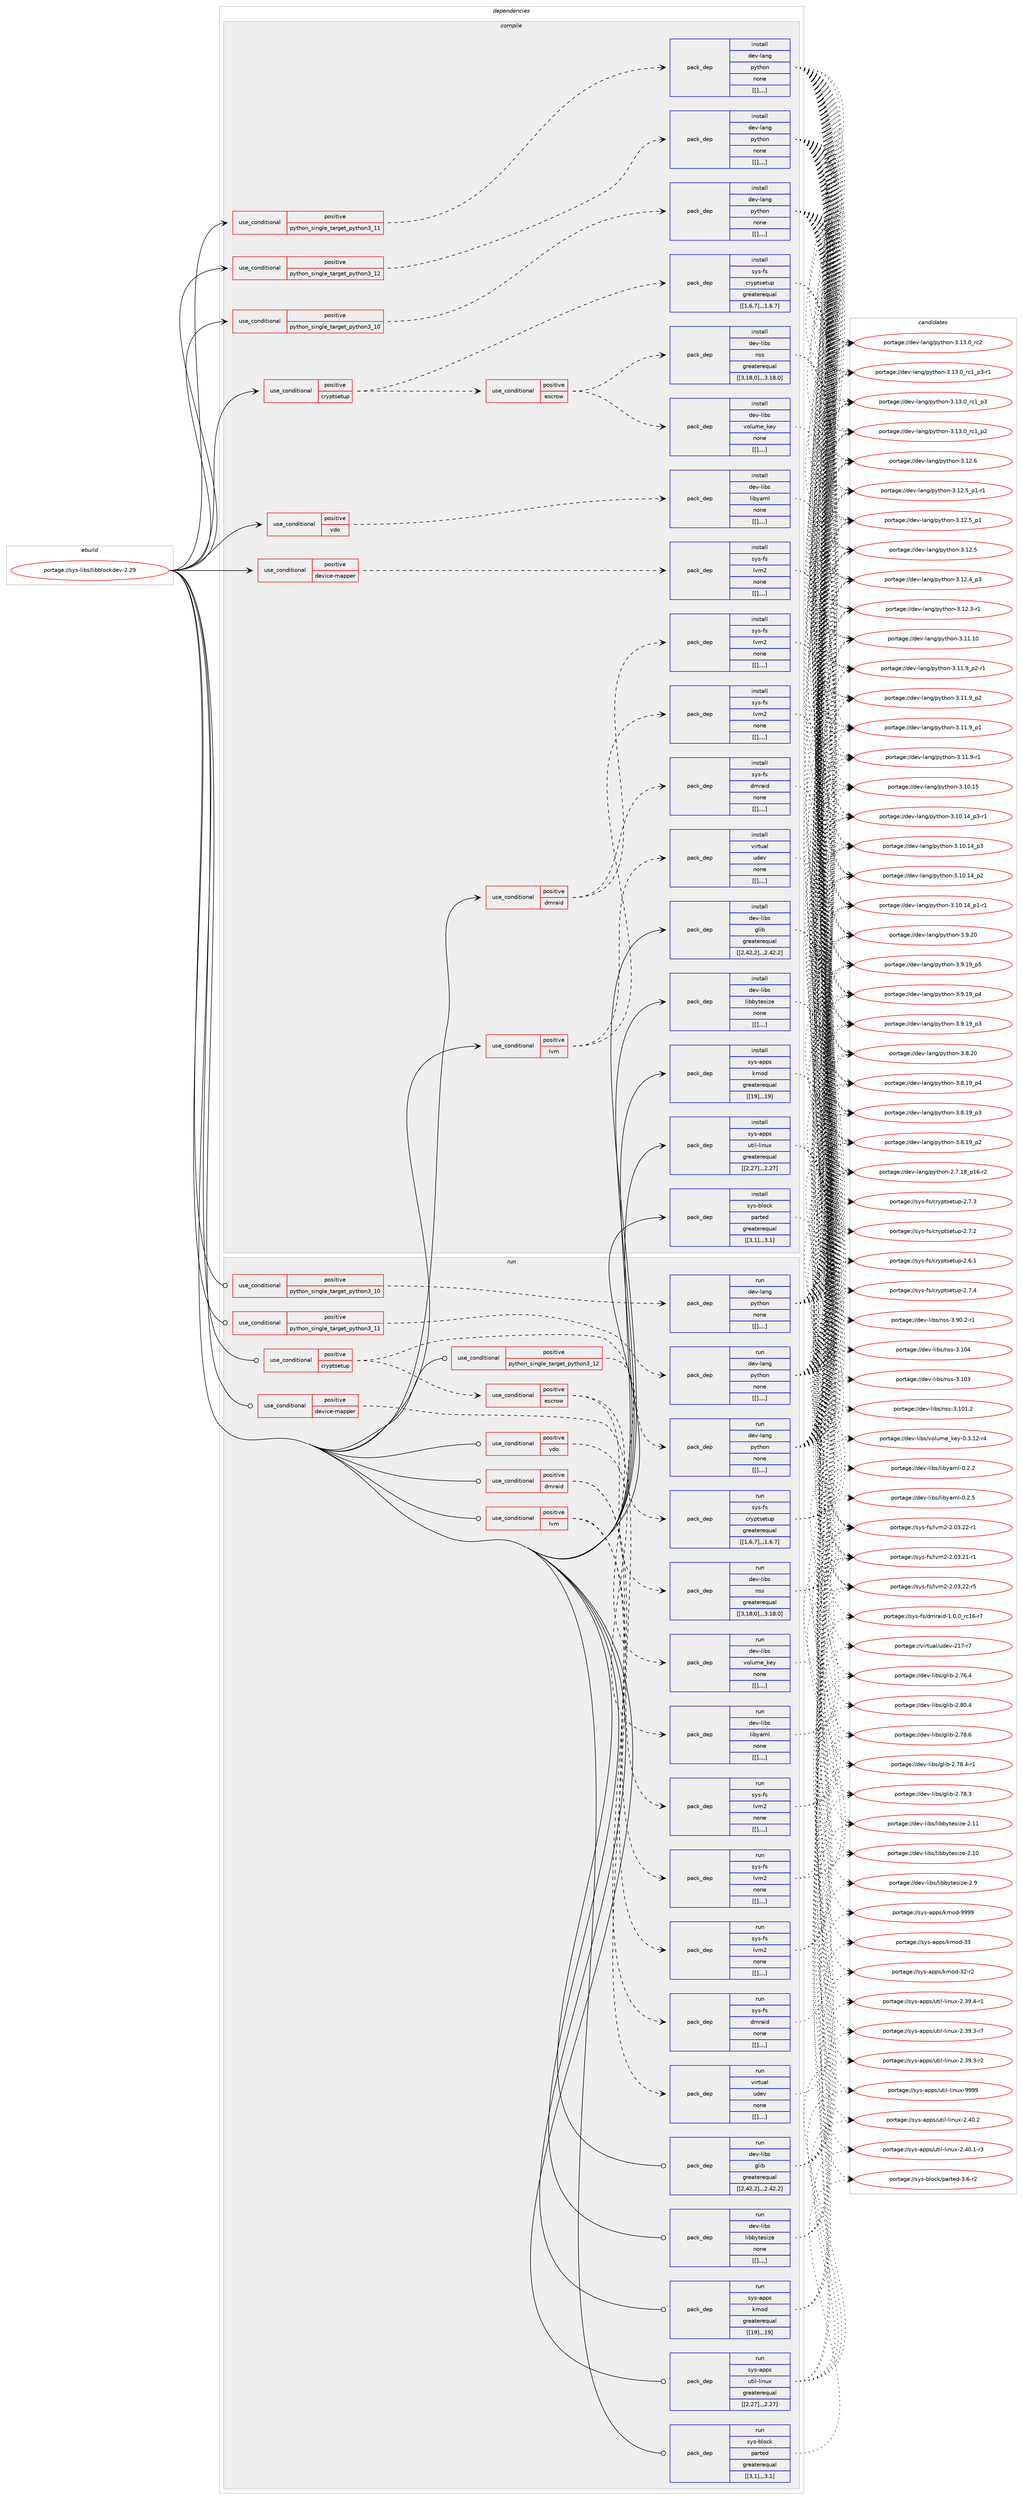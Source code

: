 digraph prolog {

# *************
# Graph options
# *************

newrank=true;
concentrate=true;
compound=true;
graph [rankdir=LR,fontname=Helvetica,fontsize=10,ranksep=1.5];#, ranksep=2.5, nodesep=0.2];
edge  [arrowhead=vee];
node  [fontname=Helvetica,fontsize=10];

# **********
# The ebuild
# **********

subgraph cluster_leftcol {
color=gray;
label=<<i>ebuild</i>>;
id [label="portage://sys-libs/libblockdev-2.29", color=red, width=4, href="../sys-libs/libblockdev-2.29.svg"];
}

# ****************
# The dependencies
# ****************

subgraph cluster_midcol {
color=gray;
label=<<i>dependencies</i>>;
subgraph cluster_compile {
fillcolor="#eeeeee";
style=filled;
label=<<i>compile</i>>;
subgraph cond122141 {
dependency458956 [label=<<TABLE BORDER="0" CELLBORDER="1" CELLSPACING="0" CELLPADDING="4"><TR><TD ROWSPAN="3" CELLPADDING="10">use_conditional</TD></TR><TR><TD>positive</TD></TR><TR><TD>cryptsetup</TD></TR></TABLE>>, shape=none, color=red];
subgraph cond122142 {
dependency458957 [label=<<TABLE BORDER="0" CELLBORDER="1" CELLSPACING="0" CELLPADDING="4"><TR><TD ROWSPAN="3" CELLPADDING="10">use_conditional</TD></TR><TR><TD>positive</TD></TR><TR><TD>escrow</TD></TR></TABLE>>, shape=none, color=red];
subgraph pack333695 {
dependency458958 [label=<<TABLE BORDER="0" CELLBORDER="1" CELLSPACING="0" CELLPADDING="4" WIDTH="220"><TR><TD ROWSPAN="6" CELLPADDING="30">pack_dep</TD></TR><TR><TD WIDTH="110">install</TD></TR><TR><TD>dev-libs</TD></TR><TR><TD>nss</TD></TR><TR><TD>greaterequal</TD></TR><TR><TD>[[3,18,0],,,3.18.0]</TD></TR></TABLE>>, shape=none, color=blue];
}
dependency458957:e -> dependency458958:w [weight=20,style="dashed",arrowhead="vee"];
subgraph pack333696 {
dependency458959 [label=<<TABLE BORDER="0" CELLBORDER="1" CELLSPACING="0" CELLPADDING="4" WIDTH="220"><TR><TD ROWSPAN="6" CELLPADDING="30">pack_dep</TD></TR><TR><TD WIDTH="110">install</TD></TR><TR><TD>dev-libs</TD></TR><TR><TD>volume_key</TD></TR><TR><TD>none</TD></TR><TR><TD>[[],,,,]</TD></TR></TABLE>>, shape=none, color=blue];
}
dependency458957:e -> dependency458959:w [weight=20,style="dashed",arrowhead="vee"];
}
dependency458956:e -> dependency458957:w [weight=20,style="dashed",arrowhead="vee"];
subgraph pack333697 {
dependency458960 [label=<<TABLE BORDER="0" CELLBORDER="1" CELLSPACING="0" CELLPADDING="4" WIDTH="220"><TR><TD ROWSPAN="6" CELLPADDING="30">pack_dep</TD></TR><TR><TD WIDTH="110">install</TD></TR><TR><TD>sys-fs</TD></TR><TR><TD>cryptsetup</TD></TR><TR><TD>greaterequal</TD></TR><TR><TD>[[1,6,7],,,1.6.7]</TD></TR></TABLE>>, shape=none, color=blue];
}
dependency458956:e -> dependency458960:w [weight=20,style="dashed",arrowhead="vee"];
}
id:e -> dependency458956:w [weight=20,style="solid",arrowhead="vee"];
subgraph cond122143 {
dependency458961 [label=<<TABLE BORDER="0" CELLBORDER="1" CELLSPACING="0" CELLPADDING="4"><TR><TD ROWSPAN="3" CELLPADDING="10">use_conditional</TD></TR><TR><TD>positive</TD></TR><TR><TD>device-mapper</TD></TR></TABLE>>, shape=none, color=red];
subgraph pack333698 {
dependency458962 [label=<<TABLE BORDER="0" CELLBORDER="1" CELLSPACING="0" CELLPADDING="4" WIDTH="220"><TR><TD ROWSPAN="6" CELLPADDING="30">pack_dep</TD></TR><TR><TD WIDTH="110">install</TD></TR><TR><TD>sys-fs</TD></TR><TR><TD>lvm2</TD></TR><TR><TD>none</TD></TR><TR><TD>[[],,,,]</TD></TR></TABLE>>, shape=none, color=blue];
}
dependency458961:e -> dependency458962:w [weight=20,style="dashed",arrowhead="vee"];
}
id:e -> dependency458961:w [weight=20,style="solid",arrowhead="vee"];
subgraph cond122144 {
dependency458963 [label=<<TABLE BORDER="0" CELLBORDER="1" CELLSPACING="0" CELLPADDING="4"><TR><TD ROWSPAN="3" CELLPADDING="10">use_conditional</TD></TR><TR><TD>positive</TD></TR><TR><TD>dmraid</TD></TR></TABLE>>, shape=none, color=red];
subgraph pack333699 {
dependency458964 [label=<<TABLE BORDER="0" CELLBORDER="1" CELLSPACING="0" CELLPADDING="4" WIDTH="220"><TR><TD ROWSPAN="6" CELLPADDING="30">pack_dep</TD></TR><TR><TD WIDTH="110">install</TD></TR><TR><TD>sys-fs</TD></TR><TR><TD>dmraid</TD></TR><TR><TD>none</TD></TR><TR><TD>[[],,,,]</TD></TR></TABLE>>, shape=none, color=blue];
}
dependency458963:e -> dependency458964:w [weight=20,style="dashed",arrowhead="vee"];
subgraph pack333700 {
dependency458965 [label=<<TABLE BORDER="0" CELLBORDER="1" CELLSPACING="0" CELLPADDING="4" WIDTH="220"><TR><TD ROWSPAN="6" CELLPADDING="30">pack_dep</TD></TR><TR><TD WIDTH="110">install</TD></TR><TR><TD>sys-fs</TD></TR><TR><TD>lvm2</TD></TR><TR><TD>none</TD></TR><TR><TD>[[],,,,]</TD></TR></TABLE>>, shape=none, color=blue];
}
dependency458963:e -> dependency458965:w [weight=20,style="dashed",arrowhead="vee"];
}
id:e -> dependency458963:w [weight=20,style="solid",arrowhead="vee"];
subgraph cond122145 {
dependency458966 [label=<<TABLE BORDER="0" CELLBORDER="1" CELLSPACING="0" CELLPADDING="4"><TR><TD ROWSPAN="3" CELLPADDING="10">use_conditional</TD></TR><TR><TD>positive</TD></TR><TR><TD>lvm</TD></TR></TABLE>>, shape=none, color=red];
subgraph pack333701 {
dependency458967 [label=<<TABLE BORDER="0" CELLBORDER="1" CELLSPACING="0" CELLPADDING="4" WIDTH="220"><TR><TD ROWSPAN="6" CELLPADDING="30">pack_dep</TD></TR><TR><TD WIDTH="110">install</TD></TR><TR><TD>sys-fs</TD></TR><TR><TD>lvm2</TD></TR><TR><TD>none</TD></TR><TR><TD>[[],,,,]</TD></TR></TABLE>>, shape=none, color=blue];
}
dependency458966:e -> dependency458967:w [weight=20,style="dashed",arrowhead="vee"];
subgraph pack333702 {
dependency458968 [label=<<TABLE BORDER="0" CELLBORDER="1" CELLSPACING="0" CELLPADDING="4" WIDTH="220"><TR><TD ROWSPAN="6" CELLPADDING="30">pack_dep</TD></TR><TR><TD WIDTH="110">install</TD></TR><TR><TD>virtual</TD></TR><TR><TD>udev</TD></TR><TR><TD>none</TD></TR><TR><TD>[[],,,,]</TD></TR></TABLE>>, shape=none, color=blue];
}
dependency458966:e -> dependency458968:w [weight=20,style="dashed",arrowhead="vee"];
}
id:e -> dependency458966:w [weight=20,style="solid",arrowhead="vee"];
subgraph cond122146 {
dependency458969 [label=<<TABLE BORDER="0" CELLBORDER="1" CELLSPACING="0" CELLPADDING="4"><TR><TD ROWSPAN="3" CELLPADDING="10">use_conditional</TD></TR><TR><TD>positive</TD></TR><TR><TD>python_single_target_python3_10</TD></TR></TABLE>>, shape=none, color=red];
subgraph pack333703 {
dependency458970 [label=<<TABLE BORDER="0" CELLBORDER="1" CELLSPACING="0" CELLPADDING="4" WIDTH="220"><TR><TD ROWSPAN="6" CELLPADDING="30">pack_dep</TD></TR><TR><TD WIDTH="110">install</TD></TR><TR><TD>dev-lang</TD></TR><TR><TD>python</TD></TR><TR><TD>none</TD></TR><TR><TD>[[],,,,]</TD></TR></TABLE>>, shape=none, color=blue];
}
dependency458969:e -> dependency458970:w [weight=20,style="dashed",arrowhead="vee"];
}
id:e -> dependency458969:w [weight=20,style="solid",arrowhead="vee"];
subgraph cond122147 {
dependency458971 [label=<<TABLE BORDER="0" CELLBORDER="1" CELLSPACING="0" CELLPADDING="4"><TR><TD ROWSPAN="3" CELLPADDING="10">use_conditional</TD></TR><TR><TD>positive</TD></TR><TR><TD>python_single_target_python3_11</TD></TR></TABLE>>, shape=none, color=red];
subgraph pack333704 {
dependency458972 [label=<<TABLE BORDER="0" CELLBORDER="1" CELLSPACING="0" CELLPADDING="4" WIDTH="220"><TR><TD ROWSPAN="6" CELLPADDING="30">pack_dep</TD></TR><TR><TD WIDTH="110">install</TD></TR><TR><TD>dev-lang</TD></TR><TR><TD>python</TD></TR><TR><TD>none</TD></TR><TR><TD>[[],,,,]</TD></TR></TABLE>>, shape=none, color=blue];
}
dependency458971:e -> dependency458972:w [weight=20,style="dashed",arrowhead="vee"];
}
id:e -> dependency458971:w [weight=20,style="solid",arrowhead="vee"];
subgraph cond122148 {
dependency458973 [label=<<TABLE BORDER="0" CELLBORDER="1" CELLSPACING="0" CELLPADDING="4"><TR><TD ROWSPAN="3" CELLPADDING="10">use_conditional</TD></TR><TR><TD>positive</TD></TR><TR><TD>python_single_target_python3_12</TD></TR></TABLE>>, shape=none, color=red];
subgraph pack333705 {
dependency458974 [label=<<TABLE BORDER="0" CELLBORDER="1" CELLSPACING="0" CELLPADDING="4" WIDTH="220"><TR><TD ROWSPAN="6" CELLPADDING="30">pack_dep</TD></TR><TR><TD WIDTH="110">install</TD></TR><TR><TD>dev-lang</TD></TR><TR><TD>python</TD></TR><TR><TD>none</TD></TR><TR><TD>[[],,,,]</TD></TR></TABLE>>, shape=none, color=blue];
}
dependency458973:e -> dependency458974:w [weight=20,style="dashed",arrowhead="vee"];
}
id:e -> dependency458973:w [weight=20,style="solid",arrowhead="vee"];
subgraph cond122149 {
dependency458975 [label=<<TABLE BORDER="0" CELLBORDER="1" CELLSPACING="0" CELLPADDING="4"><TR><TD ROWSPAN="3" CELLPADDING="10">use_conditional</TD></TR><TR><TD>positive</TD></TR><TR><TD>vdo</TD></TR></TABLE>>, shape=none, color=red];
subgraph pack333706 {
dependency458976 [label=<<TABLE BORDER="0" CELLBORDER="1" CELLSPACING="0" CELLPADDING="4" WIDTH="220"><TR><TD ROWSPAN="6" CELLPADDING="30">pack_dep</TD></TR><TR><TD WIDTH="110">install</TD></TR><TR><TD>dev-libs</TD></TR><TR><TD>libyaml</TD></TR><TR><TD>none</TD></TR><TR><TD>[[],,,,]</TD></TR></TABLE>>, shape=none, color=blue];
}
dependency458975:e -> dependency458976:w [weight=20,style="dashed",arrowhead="vee"];
}
id:e -> dependency458975:w [weight=20,style="solid",arrowhead="vee"];
subgraph pack333707 {
dependency458977 [label=<<TABLE BORDER="0" CELLBORDER="1" CELLSPACING="0" CELLPADDING="4" WIDTH="220"><TR><TD ROWSPAN="6" CELLPADDING="30">pack_dep</TD></TR><TR><TD WIDTH="110">install</TD></TR><TR><TD>dev-libs</TD></TR><TR><TD>glib</TD></TR><TR><TD>greaterequal</TD></TR><TR><TD>[[2,42,2],,,2.42.2]</TD></TR></TABLE>>, shape=none, color=blue];
}
id:e -> dependency458977:w [weight=20,style="solid",arrowhead="vee"];
subgraph pack333708 {
dependency458978 [label=<<TABLE BORDER="0" CELLBORDER="1" CELLSPACING="0" CELLPADDING="4" WIDTH="220"><TR><TD ROWSPAN="6" CELLPADDING="30">pack_dep</TD></TR><TR><TD WIDTH="110">install</TD></TR><TR><TD>dev-libs</TD></TR><TR><TD>libbytesize</TD></TR><TR><TD>none</TD></TR><TR><TD>[[],,,,]</TD></TR></TABLE>>, shape=none, color=blue];
}
id:e -> dependency458978:w [weight=20,style="solid",arrowhead="vee"];
subgraph pack333709 {
dependency458979 [label=<<TABLE BORDER="0" CELLBORDER="1" CELLSPACING="0" CELLPADDING="4" WIDTH="220"><TR><TD ROWSPAN="6" CELLPADDING="30">pack_dep</TD></TR><TR><TD WIDTH="110">install</TD></TR><TR><TD>sys-apps</TD></TR><TR><TD>kmod</TD></TR><TR><TD>greaterequal</TD></TR><TR><TD>[[19],,,19]</TD></TR></TABLE>>, shape=none, color=blue];
}
id:e -> dependency458979:w [weight=20,style="solid",arrowhead="vee"];
subgraph pack333710 {
dependency458980 [label=<<TABLE BORDER="0" CELLBORDER="1" CELLSPACING="0" CELLPADDING="4" WIDTH="220"><TR><TD ROWSPAN="6" CELLPADDING="30">pack_dep</TD></TR><TR><TD WIDTH="110">install</TD></TR><TR><TD>sys-apps</TD></TR><TR><TD>util-linux</TD></TR><TR><TD>greaterequal</TD></TR><TR><TD>[[2,27],,,2.27]</TD></TR></TABLE>>, shape=none, color=blue];
}
id:e -> dependency458980:w [weight=20,style="solid",arrowhead="vee"];
subgraph pack333711 {
dependency458981 [label=<<TABLE BORDER="0" CELLBORDER="1" CELLSPACING="0" CELLPADDING="4" WIDTH="220"><TR><TD ROWSPAN="6" CELLPADDING="30">pack_dep</TD></TR><TR><TD WIDTH="110">install</TD></TR><TR><TD>sys-block</TD></TR><TR><TD>parted</TD></TR><TR><TD>greaterequal</TD></TR><TR><TD>[[3,1],,,3.1]</TD></TR></TABLE>>, shape=none, color=blue];
}
id:e -> dependency458981:w [weight=20,style="solid",arrowhead="vee"];
}
subgraph cluster_compileandrun {
fillcolor="#eeeeee";
style=filled;
label=<<i>compile and run</i>>;
}
subgraph cluster_run {
fillcolor="#eeeeee";
style=filled;
label=<<i>run</i>>;
subgraph cond122150 {
dependency458982 [label=<<TABLE BORDER="0" CELLBORDER="1" CELLSPACING="0" CELLPADDING="4"><TR><TD ROWSPAN="3" CELLPADDING="10">use_conditional</TD></TR><TR><TD>positive</TD></TR><TR><TD>cryptsetup</TD></TR></TABLE>>, shape=none, color=red];
subgraph cond122151 {
dependency458983 [label=<<TABLE BORDER="0" CELLBORDER="1" CELLSPACING="0" CELLPADDING="4"><TR><TD ROWSPAN="3" CELLPADDING="10">use_conditional</TD></TR><TR><TD>positive</TD></TR><TR><TD>escrow</TD></TR></TABLE>>, shape=none, color=red];
subgraph pack333712 {
dependency458984 [label=<<TABLE BORDER="0" CELLBORDER="1" CELLSPACING="0" CELLPADDING="4" WIDTH="220"><TR><TD ROWSPAN="6" CELLPADDING="30">pack_dep</TD></TR><TR><TD WIDTH="110">run</TD></TR><TR><TD>dev-libs</TD></TR><TR><TD>nss</TD></TR><TR><TD>greaterequal</TD></TR><TR><TD>[[3,18,0],,,3.18.0]</TD></TR></TABLE>>, shape=none, color=blue];
}
dependency458983:e -> dependency458984:w [weight=20,style="dashed",arrowhead="vee"];
subgraph pack333713 {
dependency458985 [label=<<TABLE BORDER="0" CELLBORDER="1" CELLSPACING="0" CELLPADDING="4" WIDTH="220"><TR><TD ROWSPAN="6" CELLPADDING="30">pack_dep</TD></TR><TR><TD WIDTH="110">run</TD></TR><TR><TD>dev-libs</TD></TR><TR><TD>volume_key</TD></TR><TR><TD>none</TD></TR><TR><TD>[[],,,,]</TD></TR></TABLE>>, shape=none, color=blue];
}
dependency458983:e -> dependency458985:w [weight=20,style="dashed",arrowhead="vee"];
}
dependency458982:e -> dependency458983:w [weight=20,style="dashed",arrowhead="vee"];
subgraph pack333714 {
dependency458986 [label=<<TABLE BORDER="0" CELLBORDER="1" CELLSPACING="0" CELLPADDING="4" WIDTH="220"><TR><TD ROWSPAN="6" CELLPADDING="30">pack_dep</TD></TR><TR><TD WIDTH="110">run</TD></TR><TR><TD>sys-fs</TD></TR><TR><TD>cryptsetup</TD></TR><TR><TD>greaterequal</TD></TR><TR><TD>[[1,6,7],,,1.6.7]</TD></TR></TABLE>>, shape=none, color=blue];
}
dependency458982:e -> dependency458986:w [weight=20,style="dashed",arrowhead="vee"];
}
id:e -> dependency458982:w [weight=20,style="solid",arrowhead="odot"];
subgraph cond122152 {
dependency458987 [label=<<TABLE BORDER="0" CELLBORDER="1" CELLSPACING="0" CELLPADDING="4"><TR><TD ROWSPAN="3" CELLPADDING="10">use_conditional</TD></TR><TR><TD>positive</TD></TR><TR><TD>device-mapper</TD></TR></TABLE>>, shape=none, color=red];
subgraph pack333715 {
dependency458988 [label=<<TABLE BORDER="0" CELLBORDER="1" CELLSPACING="0" CELLPADDING="4" WIDTH="220"><TR><TD ROWSPAN="6" CELLPADDING="30">pack_dep</TD></TR><TR><TD WIDTH="110">run</TD></TR><TR><TD>sys-fs</TD></TR><TR><TD>lvm2</TD></TR><TR><TD>none</TD></TR><TR><TD>[[],,,,]</TD></TR></TABLE>>, shape=none, color=blue];
}
dependency458987:e -> dependency458988:w [weight=20,style="dashed",arrowhead="vee"];
}
id:e -> dependency458987:w [weight=20,style="solid",arrowhead="odot"];
subgraph cond122153 {
dependency458989 [label=<<TABLE BORDER="0" CELLBORDER="1" CELLSPACING="0" CELLPADDING="4"><TR><TD ROWSPAN="3" CELLPADDING="10">use_conditional</TD></TR><TR><TD>positive</TD></TR><TR><TD>dmraid</TD></TR></TABLE>>, shape=none, color=red];
subgraph pack333716 {
dependency458990 [label=<<TABLE BORDER="0" CELLBORDER="1" CELLSPACING="0" CELLPADDING="4" WIDTH="220"><TR><TD ROWSPAN="6" CELLPADDING="30">pack_dep</TD></TR><TR><TD WIDTH="110">run</TD></TR><TR><TD>sys-fs</TD></TR><TR><TD>dmraid</TD></TR><TR><TD>none</TD></TR><TR><TD>[[],,,,]</TD></TR></TABLE>>, shape=none, color=blue];
}
dependency458989:e -> dependency458990:w [weight=20,style="dashed",arrowhead="vee"];
subgraph pack333717 {
dependency458991 [label=<<TABLE BORDER="0" CELLBORDER="1" CELLSPACING="0" CELLPADDING="4" WIDTH="220"><TR><TD ROWSPAN="6" CELLPADDING="30">pack_dep</TD></TR><TR><TD WIDTH="110">run</TD></TR><TR><TD>sys-fs</TD></TR><TR><TD>lvm2</TD></TR><TR><TD>none</TD></TR><TR><TD>[[],,,,]</TD></TR></TABLE>>, shape=none, color=blue];
}
dependency458989:e -> dependency458991:w [weight=20,style="dashed",arrowhead="vee"];
}
id:e -> dependency458989:w [weight=20,style="solid",arrowhead="odot"];
subgraph cond122154 {
dependency458992 [label=<<TABLE BORDER="0" CELLBORDER="1" CELLSPACING="0" CELLPADDING="4"><TR><TD ROWSPAN="3" CELLPADDING="10">use_conditional</TD></TR><TR><TD>positive</TD></TR><TR><TD>lvm</TD></TR></TABLE>>, shape=none, color=red];
subgraph pack333718 {
dependency458993 [label=<<TABLE BORDER="0" CELLBORDER="1" CELLSPACING="0" CELLPADDING="4" WIDTH="220"><TR><TD ROWSPAN="6" CELLPADDING="30">pack_dep</TD></TR><TR><TD WIDTH="110">run</TD></TR><TR><TD>sys-fs</TD></TR><TR><TD>lvm2</TD></TR><TR><TD>none</TD></TR><TR><TD>[[],,,,]</TD></TR></TABLE>>, shape=none, color=blue];
}
dependency458992:e -> dependency458993:w [weight=20,style="dashed",arrowhead="vee"];
subgraph pack333719 {
dependency458994 [label=<<TABLE BORDER="0" CELLBORDER="1" CELLSPACING="0" CELLPADDING="4" WIDTH="220"><TR><TD ROWSPAN="6" CELLPADDING="30">pack_dep</TD></TR><TR><TD WIDTH="110">run</TD></TR><TR><TD>virtual</TD></TR><TR><TD>udev</TD></TR><TR><TD>none</TD></TR><TR><TD>[[],,,,]</TD></TR></TABLE>>, shape=none, color=blue];
}
dependency458992:e -> dependency458994:w [weight=20,style="dashed",arrowhead="vee"];
}
id:e -> dependency458992:w [weight=20,style="solid",arrowhead="odot"];
subgraph cond122155 {
dependency458995 [label=<<TABLE BORDER="0" CELLBORDER="1" CELLSPACING="0" CELLPADDING="4"><TR><TD ROWSPAN="3" CELLPADDING="10">use_conditional</TD></TR><TR><TD>positive</TD></TR><TR><TD>python_single_target_python3_10</TD></TR></TABLE>>, shape=none, color=red];
subgraph pack333720 {
dependency458996 [label=<<TABLE BORDER="0" CELLBORDER="1" CELLSPACING="0" CELLPADDING="4" WIDTH="220"><TR><TD ROWSPAN="6" CELLPADDING="30">pack_dep</TD></TR><TR><TD WIDTH="110">run</TD></TR><TR><TD>dev-lang</TD></TR><TR><TD>python</TD></TR><TR><TD>none</TD></TR><TR><TD>[[],,,,]</TD></TR></TABLE>>, shape=none, color=blue];
}
dependency458995:e -> dependency458996:w [weight=20,style="dashed",arrowhead="vee"];
}
id:e -> dependency458995:w [weight=20,style="solid",arrowhead="odot"];
subgraph cond122156 {
dependency458997 [label=<<TABLE BORDER="0" CELLBORDER="1" CELLSPACING="0" CELLPADDING="4"><TR><TD ROWSPAN="3" CELLPADDING="10">use_conditional</TD></TR><TR><TD>positive</TD></TR><TR><TD>python_single_target_python3_11</TD></TR></TABLE>>, shape=none, color=red];
subgraph pack333721 {
dependency458998 [label=<<TABLE BORDER="0" CELLBORDER="1" CELLSPACING="0" CELLPADDING="4" WIDTH="220"><TR><TD ROWSPAN="6" CELLPADDING="30">pack_dep</TD></TR><TR><TD WIDTH="110">run</TD></TR><TR><TD>dev-lang</TD></TR><TR><TD>python</TD></TR><TR><TD>none</TD></TR><TR><TD>[[],,,,]</TD></TR></TABLE>>, shape=none, color=blue];
}
dependency458997:e -> dependency458998:w [weight=20,style="dashed",arrowhead="vee"];
}
id:e -> dependency458997:w [weight=20,style="solid",arrowhead="odot"];
subgraph cond122157 {
dependency458999 [label=<<TABLE BORDER="0" CELLBORDER="1" CELLSPACING="0" CELLPADDING="4"><TR><TD ROWSPAN="3" CELLPADDING="10">use_conditional</TD></TR><TR><TD>positive</TD></TR><TR><TD>python_single_target_python3_12</TD></TR></TABLE>>, shape=none, color=red];
subgraph pack333722 {
dependency459000 [label=<<TABLE BORDER="0" CELLBORDER="1" CELLSPACING="0" CELLPADDING="4" WIDTH="220"><TR><TD ROWSPAN="6" CELLPADDING="30">pack_dep</TD></TR><TR><TD WIDTH="110">run</TD></TR><TR><TD>dev-lang</TD></TR><TR><TD>python</TD></TR><TR><TD>none</TD></TR><TR><TD>[[],,,,]</TD></TR></TABLE>>, shape=none, color=blue];
}
dependency458999:e -> dependency459000:w [weight=20,style="dashed",arrowhead="vee"];
}
id:e -> dependency458999:w [weight=20,style="solid",arrowhead="odot"];
subgraph cond122158 {
dependency459001 [label=<<TABLE BORDER="0" CELLBORDER="1" CELLSPACING="0" CELLPADDING="4"><TR><TD ROWSPAN="3" CELLPADDING="10">use_conditional</TD></TR><TR><TD>positive</TD></TR><TR><TD>vdo</TD></TR></TABLE>>, shape=none, color=red];
subgraph pack333723 {
dependency459002 [label=<<TABLE BORDER="0" CELLBORDER="1" CELLSPACING="0" CELLPADDING="4" WIDTH="220"><TR><TD ROWSPAN="6" CELLPADDING="30">pack_dep</TD></TR><TR><TD WIDTH="110">run</TD></TR><TR><TD>dev-libs</TD></TR><TR><TD>libyaml</TD></TR><TR><TD>none</TD></TR><TR><TD>[[],,,,]</TD></TR></TABLE>>, shape=none, color=blue];
}
dependency459001:e -> dependency459002:w [weight=20,style="dashed",arrowhead="vee"];
}
id:e -> dependency459001:w [weight=20,style="solid",arrowhead="odot"];
subgraph pack333724 {
dependency459003 [label=<<TABLE BORDER="0" CELLBORDER="1" CELLSPACING="0" CELLPADDING="4" WIDTH="220"><TR><TD ROWSPAN="6" CELLPADDING="30">pack_dep</TD></TR><TR><TD WIDTH="110">run</TD></TR><TR><TD>dev-libs</TD></TR><TR><TD>glib</TD></TR><TR><TD>greaterequal</TD></TR><TR><TD>[[2,42,2],,,2.42.2]</TD></TR></TABLE>>, shape=none, color=blue];
}
id:e -> dependency459003:w [weight=20,style="solid",arrowhead="odot"];
subgraph pack333725 {
dependency459004 [label=<<TABLE BORDER="0" CELLBORDER="1" CELLSPACING="0" CELLPADDING="4" WIDTH="220"><TR><TD ROWSPAN="6" CELLPADDING="30">pack_dep</TD></TR><TR><TD WIDTH="110">run</TD></TR><TR><TD>dev-libs</TD></TR><TR><TD>libbytesize</TD></TR><TR><TD>none</TD></TR><TR><TD>[[],,,,]</TD></TR></TABLE>>, shape=none, color=blue];
}
id:e -> dependency459004:w [weight=20,style="solid",arrowhead="odot"];
subgraph pack333726 {
dependency459005 [label=<<TABLE BORDER="0" CELLBORDER="1" CELLSPACING="0" CELLPADDING="4" WIDTH="220"><TR><TD ROWSPAN="6" CELLPADDING="30">pack_dep</TD></TR><TR><TD WIDTH="110">run</TD></TR><TR><TD>sys-apps</TD></TR><TR><TD>kmod</TD></TR><TR><TD>greaterequal</TD></TR><TR><TD>[[19],,,19]</TD></TR></TABLE>>, shape=none, color=blue];
}
id:e -> dependency459005:w [weight=20,style="solid",arrowhead="odot"];
subgraph pack333727 {
dependency459006 [label=<<TABLE BORDER="0" CELLBORDER="1" CELLSPACING="0" CELLPADDING="4" WIDTH="220"><TR><TD ROWSPAN="6" CELLPADDING="30">pack_dep</TD></TR><TR><TD WIDTH="110">run</TD></TR><TR><TD>sys-apps</TD></TR><TR><TD>util-linux</TD></TR><TR><TD>greaterequal</TD></TR><TR><TD>[[2,27],,,2.27]</TD></TR></TABLE>>, shape=none, color=blue];
}
id:e -> dependency459006:w [weight=20,style="solid",arrowhead="odot"];
subgraph pack333728 {
dependency459007 [label=<<TABLE BORDER="0" CELLBORDER="1" CELLSPACING="0" CELLPADDING="4" WIDTH="220"><TR><TD ROWSPAN="6" CELLPADDING="30">pack_dep</TD></TR><TR><TD WIDTH="110">run</TD></TR><TR><TD>sys-block</TD></TR><TR><TD>parted</TD></TR><TR><TD>greaterequal</TD></TR><TR><TD>[[3,1],,,3.1]</TD></TR></TABLE>>, shape=none, color=blue];
}
id:e -> dependency459007:w [weight=20,style="solid",arrowhead="odot"];
}
}

# **************
# The candidates
# **************

subgraph cluster_choices {
rank=same;
color=gray;
label=<<i>candidates</i>>;

subgraph choice333695 {
color=black;
nodesep=1;
choice100101118451081059811547110115115455146494852 [label="portage://dev-libs/nss-3.104", color=red, width=4,href="../dev-libs/nss-3.104.svg"];
choice100101118451081059811547110115115455146494851 [label="portage://dev-libs/nss-3.103", color=red, width=4,href="../dev-libs/nss-3.103.svg"];
choice1001011184510810598115471101151154551464948494650 [label="portage://dev-libs/nss-3.101.2", color=red, width=4,href="../dev-libs/nss-3.101.2.svg"];
choice100101118451081059811547110115115455146574846504511449 [label="portage://dev-libs/nss-3.90.2-r1", color=red, width=4,href="../dev-libs/nss-3.90.2-r1.svg"];
dependency458958:e -> choice100101118451081059811547110115115455146494852:w [style=dotted,weight="100"];
dependency458958:e -> choice100101118451081059811547110115115455146494851:w [style=dotted,weight="100"];
dependency458958:e -> choice1001011184510810598115471101151154551464948494650:w [style=dotted,weight="100"];
dependency458958:e -> choice100101118451081059811547110115115455146574846504511449:w [style=dotted,weight="100"];
}
subgraph choice333696 {
color=black;
nodesep=1;
choice10010111845108105981154711811110811710910195107101121454846514649504511452 [label="portage://dev-libs/volume_key-0.3.12-r4", color=red, width=4,href="../dev-libs/volume_key-0.3.12-r4.svg"];
dependency458959:e -> choice10010111845108105981154711811110811710910195107101121454846514649504511452:w [style=dotted,weight="100"];
}
subgraph choice333697 {
color=black;
nodesep=1;
choice115121115451021154799114121112116115101116117112455046554652 [label="portage://sys-fs/cryptsetup-2.7.4", color=red, width=4,href="../sys-fs/cryptsetup-2.7.4.svg"];
choice115121115451021154799114121112116115101116117112455046554651 [label="portage://sys-fs/cryptsetup-2.7.3", color=red, width=4,href="../sys-fs/cryptsetup-2.7.3.svg"];
choice115121115451021154799114121112116115101116117112455046554650 [label="portage://sys-fs/cryptsetup-2.7.2", color=red, width=4,href="../sys-fs/cryptsetup-2.7.2.svg"];
choice115121115451021154799114121112116115101116117112455046544649 [label="portage://sys-fs/cryptsetup-2.6.1", color=red, width=4,href="../sys-fs/cryptsetup-2.6.1.svg"];
dependency458960:e -> choice115121115451021154799114121112116115101116117112455046554652:w [style=dotted,weight="100"];
dependency458960:e -> choice115121115451021154799114121112116115101116117112455046554651:w [style=dotted,weight="100"];
dependency458960:e -> choice115121115451021154799114121112116115101116117112455046554650:w [style=dotted,weight="100"];
dependency458960:e -> choice115121115451021154799114121112116115101116117112455046544649:w [style=dotted,weight="100"];
}
subgraph choice333698 {
color=black;
nodesep=1;
choice11512111545102115471081181095045504648514650504511453 [label="portage://sys-fs/lvm2-2.03.22-r5", color=red, width=4,href="../sys-fs/lvm2-2.03.22-r5.svg"];
choice11512111545102115471081181095045504648514650504511449 [label="portage://sys-fs/lvm2-2.03.22-r1", color=red, width=4,href="../sys-fs/lvm2-2.03.22-r1.svg"];
choice11512111545102115471081181095045504648514650494511449 [label="portage://sys-fs/lvm2-2.03.21-r1", color=red, width=4,href="../sys-fs/lvm2-2.03.21-r1.svg"];
dependency458962:e -> choice11512111545102115471081181095045504648514650504511453:w [style=dotted,weight="100"];
dependency458962:e -> choice11512111545102115471081181095045504648514650504511449:w [style=dotted,weight="100"];
dependency458962:e -> choice11512111545102115471081181095045504648514650494511449:w [style=dotted,weight="100"];
}
subgraph choice333699 {
color=black;
nodesep=1;
choice115121115451021154710010911497105100454946484648951149949544511455 [label="portage://sys-fs/dmraid-1.0.0_rc16-r7", color=red, width=4,href="../sys-fs/dmraid-1.0.0_rc16-r7.svg"];
dependency458964:e -> choice115121115451021154710010911497105100454946484648951149949544511455:w [style=dotted,weight="100"];
}
subgraph choice333700 {
color=black;
nodesep=1;
choice11512111545102115471081181095045504648514650504511453 [label="portage://sys-fs/lvm2-2.03.22-r5", color=red, width=4,href="../sys-fs/lvm2-2.03.22-r5.svg"];
choice11512111545102115471081181095045504648514650504511449 [label="portage://sys-fs/lvm2-2.03.22-r1", color=red, width=4,href="../sys-fs/lvm2-2.03.22-r1.svg"];
choice11512111545102115471081181095045504648514650494511449 [label="portage://sys-fs/lvm2-2.03.21-r1", color=red, width=4,href="../sys-fs/lvm2-2.03.21-r1.svg"];
dependency458965:e -> choice11512111545102115471081181095045504648514650504511453:w [style=dotted,weight="100"];
dependency458965:e -> choice11512111545102115471081181095045504648514650504511449:w [style=dotted,weight="100"];
dependency458965:e -> choice11512111545102115471081181095045504648514650494511449:w [style=dotted,weight="100"];
}
subgraph choice333701 {
color=black;
nodesep=1;
choice11512111545102115471081181095045504648514650504511453 [label="portage://sys-fs/lvm2-2.03.22-r5", color=red, width=4,href="../sys-fs/lvm2-2.03.22-r5.svg"];
choice11512111545102115471081181095045504648514650504511449 [label="portage://sys-fs/lvm2-2.03.22-r1", color=red, width=4,href="../sys-fs/lvm2-2.03.22-r1.svg"];
choice11512111545102115471081181095045504648514650494511449 [label="portage://sys-fs/lvm2-2.03.21-r1", color=red, width=4,href="../sys-fs/lvm2-2.03.21-r1.svg"];
dependency458967:e -> choice11512111545102115471081181095045504648514650504511453:w [style=dotted,weight="100"];
dependency458967:e -> choice11512111545102115471081181095045504648514650504511449:w [style=dotted,weight="100"];
dependency458967:e -> choice11512111545102115471081181095045504648514650494511449:w [style=dotted,weight="100"];
}
subgraph choice333702 {
color=black;
nodesep=1;
choice1181051141161179710847117100101118455049554511455 [label="portage://virtual/udev-217-r7", color=red, width=4,href="../virtual/udev-217-r7.svg"];
dependency458968:e -> choice1181051141161179710847117100101118455049554511455:w [style=dotted,weight="100"];
}
subgraph choice333703 {
color=black;
nodesep=1;
choice10010111845108971101034711212111610411111045514649514648951149950 [label="portage://dev-lang/python-3.13.0_rc2", color=red, width=4,href="../dev-lang/python-3.13.0_rc2.svg"];
choice1001011184510897110103471121211161041111104551464951464895114994995112514511449 [label="portage://dev-lang/python-3.13.0_rc1_p3-r1", color=red, width=4,href="../dev-lang/python-3.13.0_rc1_p3-r1.svg"];
choice100101118451089711010347112121116104111110455146495146489511499499511251 [label="portage://dev-lang/python-3.13.0_rc1_p3", color=red, width=4,href="../dev-lang/python-3.13.0_rc1_p3.svg"];
choice100101118451089711010347112121116104111110455146495146489511499499511250 [label="portage://dev-lang/python-3.13.0_rc1_p2", color=red, width=4,href="../dev-lang/python-3.13.0_rc1_p2.svg"];
choice10010111845108971101034711212111610411111045514649504654 [label="portage://dev-lang/python-3.12.6", color=red, width=4,href="../dev-lang/python-3.12.6.svg"];
choice1001011184510897110103471121211161041111104551464950465395112494511449 [label="portage://dev-lang/python-3.12.5_p1-r1", color=red, width=4,href="../dev-lang/python-3.12.5_p1-r1.svg"];
choice100101118451089711010347112121116104111110455146495046539511249 [label="portage://dev-lang/python-3.12.5_p1", color=red, width=4,href="../dev-lang/python-3.12.5_p1.svg"];
choice10010111845108971101034711212111610411111045514649504653 [label="portage://dev-lang/python-3.12.5", color=red, width=4,href="../dev-lang/python-3.12.5.svg"];
choice100101118451089711010347112121116104111110455146495046529511251 [label="portage://dev-lang/python-3.12.4_p3", color=red, width=4,href="../dev-lang/python-3.12.4_p3.svg"];
choice100101118451089711010347112121116104111110455146495046514511449 [label="portage://dev-lang/python-3.12.3-r1", color=red, width=4,href="../dev-lang/python-3.12.3-r1.svg"];
choice1001011184510897110103471121211161041111104551464949464948 [label="portage://dev-lang/python-3.11.10", color=red, width=4,href="../dev-lang/python-3.11.10.svg"];
choice1001011184510897110103471121211161041111104551464949465795112504511449 [label="portage://dev-lang/python-3.11.9_p2-r1", color=red, width=4,href="../dev-lang/python-3.11.9_p2-r1.svg"];
choice100101118451089711010347112121116104111110455146494946579511250 [label="portage://dev-lang/python-3.11.9_p2", color=red, width=4,href="../dev-lang/python-3.11.9_p2.svg"];
choice100101118451089711010347112121116104111110455146494946579511249 [label="portage://dev-lang/python-3.11.9_p1", color=red, width=4,href="../dev-lang/python-3.11.9_p1.svg"];
choice100101118451089711010347112121116104111110455146494946574511449 [label="portage://dev-lang/python-3.11.9-r1", color=red, width=4,href="../dev-lang/python-3.11.9-r1.svg"];
choice1001011184510897110103471121211161041111104551464948464953 [label="portage://dev-lang/python-3.10.15", color=red, width=4,href="../dev-lang/python-3.10.15.svg"];
choice100101118451089711010347112121116104111110455146494846495295112514511449 [label="portage://dev-lang/python-3.10.14_p3-r1", color=red, width=4,href="../dev-lang/python-3.10.14_p3-r1.svg"];
choice10010111845108971101034711212111610411111045514649484649529511251 [label="portage://dev-lang/python-3.10.14_p3", color=red, width=4,href="../dev-lang/python-3.10.14_p3.svg"];
choice10010111845108971101034711212111610411111045514649484649529511250 [label="portage://dev-lang/python-3.10.14_p2", color=red, width=4,href="../dev-lang/python-3.10.14_p2.svg"];
choice100101118451089711010347112121116104111110455146494846495295112494511449 [label="portage://dev-lang/python-3.10.14_p1-r1", color=red, width=4,href="../dev-lang/python-3.10.14_p1-r1.svg"];
choice10010111845108971101034711212111610411111045514657465048 [label="portage://dev-lang/python-3.9.20", color=red, width=4,href="../dev-lang/python-3.9.20.svg"];
choice100101118451089711010347112121116104111110455146574649579511253 [label="portage://dev-lang/python-3.9.19_p5", color=red, width=4,href="../dev-lang/python-3.9.19_p5.svg"];
choice100101118451089711010347112121116104111110455146574649579511252 [label="portage://dev-lang/python-3.9.19_p4", color=red, width=4,href="../dev-lang/python-3.9.19_p4.svg"];
choice100101118451089711010347112121116104111110455146574649579511251 [label="portage://dev-lang/python-3.9.19_p3", color=red, width=4,href="../dev-lang/python-3.9.19_p3.svg"];
choice10010111845108971101034711212111610411111045514656465048 [label="portage://dev-lang/python-3.8.20", color=red, width=4,href="../dev-lang/python-3.8.20.svg"];
choice100101118451089711010347112121116104111110455146564649579511252 [label="portage://dev-lang/python-3.8.19_p4", color=red, width=4,href="../dev-lang/python-3.8.19_p4.svg"];
choice100101118451089711010347112121116104111110455146564649579511251 [label="portage://dev-lang/python-3.8.19_p3", color=red, width=4,href="../dev-lang/python-3.8.19_p3.svg"];
choice100101118451089711010347112121116104111110455146564649579511250 [label="portage://dev-lang/python-3.8.19_p2", color=red, width=4,href="../dev-lang/python-3.8.19_p2.svg"];
choice100101118451089711010347112121116104111110455046554649569511249544511450 [label="portage://dev-lang/python-2.7.18_p16-r2", color=red, width=4,href="../dev-lang/python-2.7.18_p16-r2.svg"];
dependency458970:e -> choice10010111845108971101034711212111610411111045514649514648951149950:w [style=dotted,weight="100"];
dependency458970:e -> choice1001011184510897110103471121211161041111104551464951464895114994995112514511449:w [style=dotted,weight="100"];
dependency458970:e -> choice100101118451089711010347112121116104111110455146495146489511499499511251:w [style=dotted,weight="100"];
dependency458970:e -> choice100101118451089711010347112121116104111110455146495146489511499499511250:w [style=dotted,weight="100"];
dependency458970:e -> choice10010111845108971101034711212111610411111045514649504654:w [style=dotted,weight="100"];
dependency458970:e -> choice1001011184510897110103471121211161041111104551464950465395112494511449:w [style=dotted,weight="100"];
dependency458970:e -> choice100101118451089711010347112121116104111110455146495046539511249:w [style=dotted,weight="100"];
dependency458970:e -> choice10010111845108971101034711212111610411111045514649504653:w [style=dotted,weight="100"];
dependency458970:e -> choice100101118451089711010347112121116104111110455146495046529511251:w [style=dotted,weight="100"];
dependency458970:e -> choice100101118451089711010347112121116104111110455146495046514511449:w [style=dotted,weight="100"];
dependency458970:e -> choice1001011184510897110103471121211161041111104551464949464948:w [style=dotted,weight="100"];
dependency458970:e -> choice1001011184510897110103471121211161041111104551464949465795112504511449:w [style=dotted,weight="100"];
dependency458970:e -> choice100101118451089711010347112121116104111110455146494946579511250:w [style=dotted,weight="100"];
dependency458970:e -> choice100101118451089711010347112121116104111110455146494946579511249:w [style=dotted,weight="100"];
dependency458970:e -> choice100101118451089711010347112121116104111110455146494946574511449:w [style=dotted,weight="100"];
dependency458970:e -> choice1001011184510897110103471121211161041111104551464948464953:w [style=dotted,weight="100"];
dependency458970:e -> choice100101118451089711010347112121116104111110455146494846495295112514511449:w [style=dotted,weight="100"];
dependency458970:e -> choice10010111845108971101034711212111610411111045514649484649529511251:w [style=dotted,weight="100"];
dependency458970:e -> choice10010111845108971101034711212111610411111045514649484649529511250:w [style=dotted,weight="100"];
dependency458970:e -> choice100101118451089711010347112121116104111110455146494846495295112494511449:w [style=dotted,weight="100"];
dependency458970:e -> choice10010111845108971101034711212111610411111045514657465048:w [style=dotted,weight="100"];
dependency458970:e -> choice100101118451089711010347112121116104111110455146574649579511253:w [style=dotted,weight="100"];
dependency458970:e -> choice100101118451089711010347112121116104111110455146574649579511252:w [style=dotted,weight="100"];
dependency458970:e -> choice100101118451089711010347112121116104111110455146574649579511251:w [style=dotted,weight="100"];
dependency458970:e -> choice10010111845108971101034711212111610411111045514656465048:w [style=dotted,weight="100"];
dependency458970:e -> choice100101118451089711010347112121116104111110455146564649579511252:w [style=dotted,weight="100"];
dependency458970:e -> choice100101118451089711010347112121116104111110455146564649579511251:w [style=dotted,weight="100"];
dependency458970:e -> choice100101118451089711010347112121116104111110455146564649579511250:w [style=dotted,weight="100"];
dependency458970:e -> choice100101118451089711010347112121116104111110455046554649569511249544511450:w [style=dotted,weight="100"];
}
subgraph choice333704 {
color=black;
nodesep=1;
choice10010111845108971101034711212111610411111045514649514648951149950 [label="portage://dev-lang/python-3.13.0_rc2", color=red, width=4,href="../dev-lang/python-3.13.0_rc2.svg"];
choice1001011184510897110103471121211161041111104551464951464895114994995112514511449 [label="portage://dev-lang/python-3.13.0_rc1_p3-r1", color=red, width=4,href="../dev-lang/python-3.13.0_rc1_p3-r1.svg"];
choice100101118451089711010347112121116104111110455146495146489511499499511251 [label="portage://dev-lang/python-3.13.0_rc1_p3", color=red, width=4,href="../dev-lang/python-3.13.0_rc1_p3.svg"];
choice100101118451089711010347112121116104111110455146495146489511499499511250 [label="portage://dev-lang/python-3.13.0_rc1_p2", color=red, width=4,href="../dev-lang/python-3.13.0_rc1_p2.svg"];
choice10010111845108971101034711212111610411111045514649504654 [label="portage://dev-lang/python-3.12.6", color=red, width=4,href="../dev-lang/python-3.12.6.svg"];
choice1001011184510897110103471121211161041111104551464950465395112494511449 [label="portage://dev-lang/python-3.12.5_p1-r1", color=red, width=4,href="../dev-lang/python-3.12.5_p1-r1.svg"];
choice100101118451089711010347112121116104111110455146495046539511249 [label="portage://dev-lang/python-3.12.5_p1", color=red, width=4,href="../dev-lang/python-3.12.5_p1.svg"];
choice10010111845108971101034711212111610411111045514649504653 [label="portage://dev-lang/python-3.12.5", color=red, width=4,href="../dev-lang/python-3.12.5.svg"];
choice100101118451089711010347112121116104111110455146495046529511251 [label="portage://dev-lang/python-3.12.4_p3", color=red, width=4,href="../dev-lang/python-3.12.4_p3.svg"];
choice100101118451089711010347112121116104111110455146495046514511449 [label="portage://dev-lang/python-3.12.3-r1", color=red, width=4,href="../dev-lang/python-3.12.3-r1.svg"];
choice1001011184510897110103471121211161041111104551464949464948 [label="portage://dev-lang/python-3.11.10", color=red, width=4,href="../dev-lang/python-3.11.10.svg"];
choice1001011184510897110103471121211161041111104551464949465795112504511449 [label="portage://dev-lang/python-3.11.9_p2-r1", color=red, width=4,href="../dev-lang/python-3.11.9_p2-r1.svg"];
choice100101118451089711010347112121116104111110455146494946579511250 [label="portage://dev-lang/python-3.11.9_p2", color=red, width=4,href="../dev-lang/python-3.11.9_p2.svg"];
choice100101118451089711010347112121116104111110455146494946579511249 [label="portage://dev-lang/python-3.11.9_p1", color=red, width=4,href="../dev-lang/python-3.11.9_p1.svg"];
choice100101118451089711010347112121116104111110455146494946574511449 [label="portage://dev-lang/python-3.11.9-r1", color=red, width=4,href="../dev-lang/python-3.11.9-r1.svg"];
choice1001011184510897110103471121211161041111104551464948464953 [label="portage://dev-lang/python-3.10.15", color=red, width=4,href="../dev-lang/python-3.10.15.svg"];
choice100101118451089711010347112121116104111110455146494846495295112514511449 [label="portage://dev-lang/python-3.10.14_p3-r1", color=red, width=4,href="../dev-lang/python-3.10.14_p3-r1.svg"];
choice10010111845108971101034711212111610411111045514649484649529511251 [label="portage://dev-lang/python-3.10.14_p3", color=red, width=4,href="../dev-lang/python-3.10.14_p3.svg"];
choice10010111845108971101034711212111610411111045514649484649529511250 [label="portage://dev-lang/python-3.10.14_p2", color=red, width=4,href="../dev-lang/python-3.10.14_p2.svg"];
choice100101118451089711010347112121116104111110455146494846495295112494511449 [label="portage://dev-lang/python-3.10.14_p1-r1", color=red, width=4,href="../dev-lang/python-3.10.14_p1-r1.svg"];
choice10010111845108971101034711212111610411111045514657465048 [label="portage://dev-lang/python-3.9.20", color=red, width=4,href="../dev-lang/python-3.9.20.svg"];
choice100101118451089711010347112121116104111110455146574649579511253 [label="portage://dev-lang/python-3.9.19_p5", color=red, width=4,href="../dev-lang/python-3.9.19_p5.svg"];
choice100101118451089711010347112121116104111110455146574649579511252 [label="portage://dev-lang/python-3.9.19_p4", color=red, width=4,href="../dev-lang/python-3.9.19_p4.svg"];
choice100101118451089711010347112121116104111110455146574649579511251 [label="portage://dev-lang/python-3.9.19_p3", color=red, width=4,href="../dev-lang/python-3.9.19_p3.svg"];
choice10010111845108971101034711212111610411111045514656465048 [label="portage://dev-lang/python-3.8.20", color=red, width=4,href="../dev-lang/python-3.8.20.svg"];
choice100101118451089711010347112121116104111110455146564649579511252 [label="portage://dev-lang/python-3.8.19_p4", color=red, width=4,href="../dev-lang/python-3.8.19_p4.svg"];
choice100101118451089711010347112121116104111110455146564649579511251 [label="portage://dev-lang/python-3.8.19_p3", color=red, width=4,href="../dev-lang/python-3.8.19_p3.svg"];
choice100101118451089711010347112121116104111110455146564649579511250 [label="portage://dev-lang/python-3.8.19_p2", color=red, width=4,href="../dev-lang/python-3.8.19_p2.svg"];
choice100101118451089711010347112121116104111110455046554649569511249544511450 [label="portage://dev-lang/python-2.7.18_p16-r2", color=red, width=4,href="../dev-lang/python-2.7.18_p16-r2.svg"];
dependency458972:e -> choice10010111845108971101034711212111610411111045514649514648951149950:w [style=dotted,weight="100"];
dependency458972:e -> choice1001011184510897110103471121211161041111104551464951464895114994995112514511449:w [style=dotted,weight="100"];
dependency458972:e -> choice100101118451089711010347112121116104111110455146495146489511499499511251:w [style=dotted,weight="100"];
dependency458972:e -> choice100101118451089711010347112121116104111110455146495146489511499499511250:w [style=dotted,weight="100"];
dependency458972:e -> choice10010111845108971101034711212111610411111045514649504654:w [style=dotted,weight="100"];
dependency458972:e -> choice1001011184510897110103471121211161041111104551464950465395112494511449:w [style=dotted,weight="100"];
dependency458972:e -> choice100101118451089711010347112121116104111110455146495046539511249:w [style=dotted,weight="100"];
dependency458972:e -> choice10010111845108971101034711212111610411111045514649504653:w [style=dotted,weight="100"];
dependency458972:e -> choice100101118451089711010347112121116104111110455146495046529511251:w [style=dotted,weight="100"];
dependency458972:e -> choice100101118451089711010347112121116104111110455146495046514511449:w [style=dotted,weight="100"];
dependency458972:e -> choice1001011184510897110103471121211161041111104551464949464948:w [style=dotted,weight="100"];
dependency458972:e -> choice1001011184510897110103471121211161041111104551464949465795112504511449:w [style=dotted,weight="100"];
dependency458972:e -> choice100101118451089711010347112121116104111110455146494946579511250:w [style=dotted,weight="100"];
dependency458972:e -> choice100101118451089711010347112121116104111110455146494946579511249:w [style=dotted,weight="100"];
dependency458972:e -> choice100101118451089711010347112121116104111110455146494946574511449:w [style=dotted,weight="100"];
dependency458972:e -> choice1001011184510897110103471121211161041111104551464948464953:w [style=dotted,weight="100"];
dependency458972:e -> choice100101118451089711010347112121116104111110455146494846495295112514511449:w [style=dotted,weight="100"];
dependency458972:e -> choice10010111845108971101034711212111610411111045514649484649529511251:w [style=dotted,weight="100"];
dependency458972:e -> choice10010111845108971101034711212111610411111045514649484649529511250:w [style=dotted,weight="100"];
dependency458972:e -> choice100101118451089711010347112121116104111110455146494846495295112494511449:w [style=dotted,weight="100"];
dependency458972:e -> choice10010111845108971101034711212111610411111045514657465048:w [style=dotted,weight="100"];
dependency458972:e -> choice100101118451089711010347112121116104111110455146574649579511253:w [style=dotted,weight="100"];
dependency458972:e -> choice100101118451089711010347112121116104111110455146574649579511252:w [style=dotted,weight="100"];
dependency458972:e -> choice100101118451089711010347112121116104111110455146574649579511251:w [style=dotted,weight="100"];
dependency458972:e -> choice10010111845108971101034711212111610411111045514656465048:w [style=dotted,weight="100"];
dependency458972:e -> choice100101118451089711010347112121116104111110455146564649579511252:w [style=dotted,weight="100"];
dependency458972:e -> choice100101118451089711010347112121116104111110455146564649579511251:w [style=dotted,weight="100"];
dependency458972:e -> choice100101118451089711010347112121116104111110455146564649579511250:w [style=dotted,weight="100"];
dependency458972:e -> choice100101118451089711010347112121116104111110455046554649569511249544511450:w [style=dotted,weight="100"];
}
subgraph choice333705 {
color=black;
nodesep=1;
choice10010111845108971101034711212111610411111045514649514648951149950 [label="portage://dev-lang/python-3.13.0_rc2", color=red, width=4,href="../dev-lang/python-3.13.0_rc2.svg"];
choice1001011184510897110103471121211161041111104551464951464895114994995112514511449 [label="portage://dev-lang/python-3.13.0_rc1_p3-r1", color=red, width=4,href="../dev-lang/python-3.13.0_rc1_p3-r1.svg"];
choice100101118451089711010347112121116104111110455146495146489511499499511251 [label="portage://dev-lang/python-3.13.0_rc1_p3", color=red, width=4,href="../dev-lang/python-3.13.0_rc1_p3.svg"];
choice100101118451089711010347112121116104111110455146495146489511499499511250 [label="portage://dev-lang/python-3.13.0_rc1_p2", color=red, width=4,href="../dev-lang/python-3.13.0_rc1_p2.svg"];
choice10010111845108971101034711212111610411111045514649504654 [label="portage://dev-lang/python-3.12.6", color=red, width=4,href="../dev-lang/python-3.12.6.svg"];
choice1001011184510897110103471121211161041111104551464950465395112494511449 [label="portage://dev-lang/python-3.12.5_p1-r1", color=red, width=4,href="../dev-lang/python-3.12.5_p1-r1.svg"];
choice100101118451089711010347112121116104111110455146495046539511249 [label="portage://dev-lang/python-3.12.5_p1", color=red, width=4,href="../dev-lang/python-3.12.5_p1.svg"];
choice10010111845108971101034711212111610411111045514649504653 [label="portage://dev-lang/python-3.12.5", color=red, width=4,href="../dev-lang/python-3.12.5.svg"];
choice100101118451089711010347112121116104111110455146495046529511251 [label="portage://dev-lang/python-3.12.4_p3", color=red, width=4,href="../dev-lang/python-3.12.4_p3.svg"];
choice100101118451089711010347112121116104111110455146495046514511449 [label="portage://dev-lang/python-3.12.3-r1", color=red, width=4,href="../dev-lang/python-3.12.3-r1.svg"];
choice1001011184510897110103471121211161041111104551464949464948 [label="portage://dev-lang/python-3.11.10", color=red, width=4,href="../dev-lang/python-3.11.10.svg"];
choice1001011184510897110103471121211161041111104551464949465795112504511449 [label="portage://dev-lang/python-3.11.9_p2-r1", color=red, width=4,href="../dev-lang/python-3.11.9_p2-r1.svg"];
choice100101118451089711010347112121116104111110455146494946579511250 [label="portage://dev-lang/python-3.11.9_p2", color=red, width=4,href="../dev-lang/python-3.11.9_p2.svg"];
choice100101118451089711010347112121116104111110455146494946579511249 [label="portage://dev-lang/python-3.11.9_p1", color=red, width=4,href="../dev-lang/python-3.11.9_p1.svg"];
choice100101118451089711010347112121116104111110455146494946574511449 [label="portage://dev-lang/python-3.11.9-r1", color=red, width=4,href="../dev-lang/python-3.11.9-r1.svg"];
choice1001011184510897110103471121211161041111104551464948464953 [label="portage://dev-lang/python-3.10.15", color=red, width=4,href="../dev-lang/python-3.10.15.svg"];
choice100101118451089711010347112121116104111110455146494846495295112514511449 [label="portage://dev-lang/python-3.10.14_p3-r1", color=red, width=4,href="../dev-lang/python-3.10.14_p3-r1.svg"];
choice10010111845108971101034711212111610411111045514649484649529511251 [label="portage://dev-lang/python-3.10.14_p3", color=red, width=4,href="../dev-lang/python-3.10.14_p3.svg"];
choice10010111845108971101034711212111610411111045514649484649529511250 [label="portage://dev-lang/python-3.10.14_p2", color=red, width=4,href="../dev-lang/python-3.10.14_p2.svg"];
choice100101118451089711010347112121116104111110455146494846495295112494511449 [label="portage://dev-lang/python-3.10.14_p1-r1", color=red, width=4,href="../dev-lang/python-3.10.14_p1-r1.svg"];
choice10010111845108971101034711212111610411111045514657465048 [label="portage://dev-lang/python-3.9.20", color=red, width=4,href="../dev-lang/python-3.9.20.svg"];
choice100101118451089711010347112121116104111110455146574649579511253 [label="portage://dev-lang/python-3.9.19_p5", color=red, width=4,href="../dev-lang/python-3.9.19_p5.svg"];
choice100101118451089711010347112121116104111110455146574649579511252 [label="portage://dev-lang/python-3.9.19_p4", color=red, width=4,href="../dev-lang/python-3.9.19_p4.svg"];
choice100101118451089711010347112121116104111110455146574649579511251 [label="portage://dev-lang/python-3.9.19_p3", color=red, width=4,href="../dev-lang/python-3.9.19_p3.svg"];
choice10010111845108971101034711212111610411111045514656465048 [label="portage://dev-lang/python-3.8.20", color=red, width=4,href="../dev-lang/python-3.8.20.svg"];
choice100101118451089711010347112121116104111110455146564649579511252 [label="portage://dev-lang/python-3.8.19_p4", color=red, width=4,href="../dev-lang/python-3.8.19_p4.svg"];
choice100101118451089711010347112121116104111110455146564649579511251 [label="portage://dev-lang/python-3.8.19_p3", color=red, width=4,href="../dev-lang/python-3.8.19_p3.svg"];
choice100101118451089711010347112121116104111110455146564649579511250 [label="portage://dev-lang/python-3.8.19_p2", color=red, width=4,href="../dev-lang/python-3.8.19_p2.svg"];
choice100101118451089711010347112121116104111110455046554649569511249544511450 [label="portage://dev-lang/python-2.7.18_p16-r2", color=red, width=4,href="../dev-lang/python-2.7.18_p16-r2.svg"];
dependency458974:e -> choice10010111845108971101034711212111610411111045514649514648951149950:w [style=dotted,weight="100"];
dependency458974:e -> choice1001011184510897110103471121211161041111104551464951464895114994995112514511449:w [style=dotted,weight="100"];
dependency458974:e -> choice100101118451089711010347112121116104111110455146495146489511499499511251:w [style=dotted,weight="100"];
dependency458974:e -> choice100101118451089711010347112121116104111110455146495146489511499499511250:w [style=dotted,weight="100"];
dependency458974:e -> choice10010111845108971101034711212111610411111045514649504654:w [style=dotted,weight="100"];
dependency458974:e -> choice1001011184510897110103471121211161041111104551464950465395112494511449:w [style=dotted,weight="100"];
dependency458974:e -> choice100101118451089711010347112121116104111110455146495046539511249:w [style=dotted,weight="100"];
dependency458974:e -> choice10010111845108971101034711212111610411111045514649504653:w [style=dotted,weight="100"];
dependency458974:e -> choice100101118451089711010347112121116104111110455146495046529511251:w [style=dotted,weight="100"];
dependency458974:e -> choice100101118451089711010347112121116104111110455146495046514511449:w [style=dotted,weight="100"];
dependency458974:e -> choice1001011184510897110103471121211161041111104551464949464948:w [style=dotted,weight="100"];
dependency458974:e -> choice1001011184510897110103471121211161041111104551464949465795112504511449:w [style=dotted,weight="100"];
dependency458974:e -> choice100101118451089711010347112121116104111110455146494946579511250:w [style=dotted,weight="100"];
dependency458974:e -> choice100101118451089711010347112121116104111110455146494946579511249:w [style=dotted,weight="100"];
dependency458974:e -> choice100101118451089711010347112121116104111110455146494946574511449:w [style=dotted,weight="100"];
dependency458974:e -> choice1001011184510897110103471121211161041111104551464948464953:w [style=dotted,weight="100"];
dependency458974:e -> choice100101118451089711010347112121116104111110455146494846495295112514511449:w [style=dotted,weight="100"];
dependency458974:e -> choice10010111845108971101034711212111610411111045514649484649529511251:w [style=dotted,weight="100"];
dependency458974:e -> choice10010111845108971101034711212111610411111045514649484649529511250:w [style=dotted,weight="100"];
dependency458974:e -> choice100101118451089711010347112121116104111110455146494846495295112494511449:w [style=dotted,weight="100"];
dependency458974:e -> choice10010111845108971101034711212111610411111045514657465048:w [style=dotted,weight="100"];
dependency458974:e -> choice100101118451089711010347112121116104111110455146574649579511253:w [style=dotted,weight="100"];
dependency458974:e -> choice100101118451089711010347112121116104111110455146574649579511252:w [style=dotted,weight="100"];
dependency458974:e -> choice100101118451089711010347112121116104111110455146574649579511251:w [style=dotted,weight="100"];
dependency458974:e -> choice10010111845108971101034711212111610411111045514656465048:w [style=dotted,weight="100"];
dependency458974:e -> choice100101118451089711010347112121116104111110455146564649579511252:w [style=dotted,weight="100"];
dependency458974:e -> choice100101118451089711010347112121116104111110455146564649579511251:w [style=dotted,weight="100"];
dependency458974:e -> choice100101118451089711010347112121116104111110455146564649579511250:w [style=dotted,weight="100"];
dependency458974:e -> choice100101118451089711010347112121116104111110455046554649569511249544511450:w [style=dotted,weight="100"];
}
subgraph choice333706 {
color=black;
nodesep=1;
choice1001011184510810598115471081059812197109108454846504653 [label="portage://dev-libs/libyaml-0.2.5", color=red, width=4,href="../dev-libs/libyaml-0.2.5.svg"];
choice1001011184510810598115471081059812197109108454846504650 [label="portage://dev-libs/libyaml-0.2.2", color=red, width=4,href="../dev-libs/libyaml-0.2.2.svg"];
dependency458976:e -> choice1001011184510810598115471081059812197109108454846504653:w [style=dotted,weight="100"];
dependency458976:e -> choice1001011184510810598115471081059812197109108454846504650:w [style=dotted,weight="100"];
}
subgraph choice333707 {
color=black;
nodesep=1;
choice1001011184510810598115471031081059845504656484652 [label="portage://dev-libs/glib-2.80.4", color=red, width=4,href="../dev-libs/glib-2.80.4.svg"];
choice1001011184510810598115471031081059845504655564654 [label="portage://dev-libs/glib-2.78.6", color=red, width=4,href="../dev-libs/glib-2.78.6.svg"];
choice10010111845108105981154710310810598455046555646524511449 [label="portage://dev-libs/glib-2.78.4-r1", color=red, width=4,href="../dev-libs/glib-2.78.4-r1.svg"];
choice1001011184510810598115471031081059845504655564651 [label="portage://dev-libs/glib-2.78.3", color=red, width=4,href="../dev-libs/glib-2.78.3.svg"];
choice1001011184510810598115471031081059845504655544652 [label="portage://dev-libs/glib-2.76.4", color=red, width=4,href="../dev-libs/glib-2.76.4.svg"];
dependency458977:e -> choice1001011184510810598115471031081059845504656484652:w [style=dotted,weight="100"];
dependency458977:e -> choice1001011184510810598115471031081059845504655564654:w [style=dotted,weight="100"];
dependency458977:e -> choice10010111845108105981154710310810598455046555646524511449:w [style=dotted,weight="100"];
dependency458977:e -> choice1001011184510810598115471031081059845504655564651:w [style=dotted,weight="100"];
dependency458977:e -> choice1001011184510810598115471031081059845504655544652:w [style=dotted,weight="100"];
}
subgraph choice333708 {
color=black;
nodesep=1;
choice10010111845108105981154710810598981211161011151051221014550464949 [label="portage://dev-libs/libbytesize-2.11", color=red, width=4,href="../dev-libs/libbytesize-2.11.svg"];
choice10010111845108105981154710810598981211161011151051221014550464948 [label="portage://dev-libs/libbytesize-2.10", color=red, width=4,href="../dev-libs/libbytesize-2.10.svg"];
choice100101118451081059811547108105989812111610111510512210145504657 [label="portage://dev-libs/libbytesize-2.9", color=red, width=4,href="../dev-libs/libbytesize-2.9.svg"];
dependency458978:e -> choice10010111845108105981154710810598981211161011151051221014550464949:w [style=dotted,weight="100"];
dependency458978:e -> choice10010111845108105981154710810598981211161011151051221014550464948:w [style=dotted,weight="100"];
dependency458978:e -> choice100101118451081059811547108105989812111610111510512210145504657:w [style=dotted,weight="100"];
}
subgraph choice333709 {
color=black;
nodesep=1;
choice1151211154597112112115471071091111004557575757 [label="portage://sys-apps/kmod-9999", color=red, width=4,href="../sys-apps/kmod-9999.svg"];
choice115121115459711211211547107109111100455151 [label="portage://sys-apps/kmod-33", color=red, width=4,href="../sys-apps/kmod-33.svg"];
choice1151211154597112112115471071091111004551504511450 [label="portage://sys-apps/kmod-32-r2", color=red, width=4,href="../sys-apps/kmod-32-r2.svg"];
dependency458979:e -> choice1151211154597112112115471071091111004557575757:w [style=dotted,weight="100"];
dependency458979:e -> choice115121115459711211211547107109111100455151:w [style=dotted,weight="100"];
dependency458979:e -> choice1151211154597112112115471071091111004551504511450:w [style=dotted,weight="100"];
}
subgraph choice333710 {
color=black;
nodesep=1;
choice115121115459711211211547117116105108451081051101171204557575757 [label="portage://sys-apps/util-linux-9999", color=red, width=4,href="../sys-apps/util-linux-9999.svg"];
choice1151211154597112112115471171161051084510810511011712045504652484650 [label="portage://sys-apps/util-linux-2.40.2", color=red, width=4,href="../sys-apps/util-linux-2.40.2.svg"];
choice11512111545971121121154711711610510845108105110117120455046524846494511451 [label="portage://sys-apps/util-linux-2.40.1-r3", color=red, width=4,href="../sys-apps/util-linux-2.40.1-r3.svg"];
choice11512111545971121121154711711610510845108105110117120455046515746524511449 [label="portage://sys-apps/util-linux-2.39.4-r1", color=red, width=4,href="../sys-apps/util-linux-2.39.4-r1.svg"];
choice11512111545971121121154711711610510845108105110117120455046515746514511455 [label="portage://sys-apps/util-linux-2.39.3-r7", color=red, width=4,href="../sys-apps/util-linux-2.39.3-r7.svg"];
choice11512111545971121121154711711610510845108105110117120455046515746514511450 [label="portage://sys-apps/util-linux-2.39.3-r2", color=red, width=4,href="../sys-apps/util-linux-2.39.3-r2.svg"];
dependency458980:e -> choice115121115459711211211547117116105108451081051101171204557575757:w [style=dotted,weight="100"];
dependency458980:e -> choice1151211154597112112115471171161051084510810511011712045504652484650:w [style=dotted,weight="100"];
dependency458980:e -> choice11512111545971121121154711711610510845108105110117120455046524846494511451:w [style=dotted,weight="100"];
dependency458980:e -> choice11512111545971121121154711711610510845108105110117120455046515746524511449:w [style=dotted,weight="100"];
dependency458980:e -> choice11512111545971121121154711711610510845108105110117120455046515746514511455:w [style=dotted,weight="100"];
dependency458980:e -> choice11512111545971121121154711711610510845108105110117120455046515746514511450:w [style=dotted,weight="100"];
}
subgraph choice333711 {
color=black;
nodesep=1;
choice1151211154598108111991074711297114116101100455146544511450 [label="portage://sys-block/parted-3.6-r2", color=red, width=4,href="../sys-block/parted-3.6-r2.svg"];
dependency458981:e -> choice1151211154598108111991074711297114116101100455146544511450:w [style=dotted,weight="100"];
}
subgraph choice333712 {
color=black;
nodesep=1;
choice100101118451081059811547110115115455146494852 [label="portage://dev-libs/nss-3.104", color=red, width=4,href="../dev-libs/nss-3.104.svg"];
choice100101118451081059811547110115115455146494851 [label="portage://dev-libs/nss-3.103", color=red, width=4,href="../dev-libs/nss-3.103.svg"];
choice1001011184510810598115471101151154551464948494650 [label="portage://dev-libs/nss-3.101.2", color=red, width=4,href="../dev-libs/nss-3.101.2.svg"];
choice100101118451081059811547110115115455146574846504511449 [label="portage://dev-libs/nss-3.90.2-r1", color=red, width=4,href="../dev-libs/nss-3.90.2-r1.svg"];
dependency458984:e -> choice100101118451081059811547110115115455146494852:w [style=dotted,weight="100"];
dependency458984:e -> choice100101118451081059811547110115115455146494851:w [style=dotted,weight="100"];
dependency458984:e -> choice1001011184510810598115471101151154551464948494650:w [style=dotted,weight="100"];
dependency458984:e -> choice100101118451081059811547110115115455146574846504511449:w [style=dotted,weight="100"];
}
subgraph choice333713 {
color=black;
nodesep=1;
choice10010111845108105981154711811110811710910195107101121454846514649504511452 [label="portage://dev-libs/volume_key-0.3.12-r4", color=red, width=4,href="../dev-libs/volume_key-0.3.12-r4.svg"];
dependency458985:e -> choice10010111845108105981154711811110811710910195107101121454846514649504511452:w [style=dotted,weight="100"];
}
subgraph choice333714 {
color=black;
nodesep=1;
choice115121115451021154799114121112116115101116117112455046554652 [label="portage://sys-fs/cryptsetup-2.7.4", color=red, width=4,href="../sys-fs/cryptsetup-2.7.4.svg"];
choice115121115451021154799114121112116115101116117112455046554651 [label="portage://sys-fs/cryptsetup-2.7.3", color=red, width=4,href="../sys-fs/cryptsetup-2.7.3.svg"];
choice115121115451021154799114121112116115101116117112455046554650 [label="portage://sys-fs/cryptsetup-2.7.2", color=red, width=4,href="../sys-fs/cryptsetup-2.7.2.svg"];
choice115121115451021154799114121112116115101116117112455046544649 [label="portage://sys-fs/cryptsetup-2.6.1", color=red, width=4,href="../sys-fs/cryptsetup-2.6.1.svg"];
dependency458986:e -> choice115121115451021154799114121112116115101116117112455046554652:w [style=dotted,weight="100"];
dependency458986:e -> choice115121115451021154799114121112116115101116117112455046554651:w [style=dotted,weight="100"];
dependency458986:e -> choice115121115451021154799114121112116115101116117112455046554650:w [style=dotted,weight="100"];
dependency458986:e -> choice115121115451021154799114121112116115101116117112455046544649:w [style=dotted,weight="100"];
}
subgraph choice333715 {
color=black;
nodesep=1;
choice11512111545102115471081181095045504648514650504511453 [label="portage://sys-fs/lvm2-2.03.22-r5", color=red, width=4,href="../sys-fs/lvm2-2.03.22-r5.svg"];
choice11512111545102115471081181095045504648514650504511449 [label="portage://sys-fs/lvm2-2.03.22-r1", color=red, width=4,href="../sys-fs/lvm2-2.03.22-r1.svg"];
choice11512111545102115471081181095045504648514650494511449 [label="portage://sys-fs/lvm2-2.03.21-r1", color=red, width=4,href="../sys-fs/lvm2-2.03.21-r1.svg"];
dependency458988:e -> choice11512111545102115471081181095045504648514650504511453:w [style=dotted,weight="100"];
dependency458988:e -> choice11512111545102115471081181095045504648514650504511449:w [style=dotted,weight="100"];
dependency458988:e -> choice11512111545102115471081181095045504648514650494511449:w [style=dotted,weight="100"];
}
subgraph choice333716 {
color=black;
nodesep=1;
choice115121115451021154710010911497105100454946484648951149949544511455 [label="portage://sys-fs/dmraid-1.0.0_rc16-r7", color=red, width=4,href="../sys-fs/dmraid-1.0.0_rc16-r7.svg"];
dependency458990:e -> choice115121115451021154710010911497105100454946484648951149949544511455:w [style=dotted,weight="100"];
}
subgraph choice333717 {
color=black;
nodesep=1;
choice11512111545102115471081181095045504648514650504511453 [label="portage://sys-fs/lvm2-2.03.22-r5", color=red, width=4,href="../sys-fs/lvm2-2.03.22-r5.svg"];
choice11512111545102115471081181095045504648514650504511449 [label="portage://sys-fs/lvm2-2.03.22-r1", color=red, width=4,href="../sys-fs/lvm2-2.03.22-r1.svg"];
choice11512111545102115471081181095045504648514650494511449 [label="portage://sys-fs/lvm2-2.03.21-r1", color=red, width=4,href="../sys-fs/lvm2-2.03.21-r1.svg"];
dependency458991:e -> choice11512111545102115471081181095045504648514650504511453:w [style=dotted,weight="100"];
dependency458991:e -> choice11512111545102115471081181095045504648514650504511449:w [style=dotted,weight="100"];
dependency458991:e -> choice11512111545102115471081181095045504648514650494511449:w [style=dotted,weight="100"];
}
subgraph choice333718 {
color=black;
nodesep=1;
choice11512111545102115471081181095045504648514650504511453 [label="portage://sys-fs/lvm2-2.03.22-r5", color=red, width=4,href="../sys-fs/lvm2-2.03.22-r5.svg"];
choice11512111545102115471081181095045504648514650504511449 [label="portage://sys-fs/lvm2-2.03.22-r1", color=red, width=4,href="../sys-fs/lvm2-2.03.22-r1.svg"];
choice11512111545102115471081181095045504648514650494511449 [label="portage://sys-fs/lvm2-2.03.21-r1", color=red, width=4,href="../sys-fs/lvm2-2.03.21-r1.svg"];
dependency458993:e -> choice11512111545102115471081181095045504648514650504511453:w [style=dotted,weight="100"];
dependency458993:e -> choice11512111545102115471081181095045504648514650504511449:w [style=dotted,weight="100"];
dependency458993:e -> choice11512111545102115471081181095045504648514650494511449:w [style=dotted,weight="100"];
}
subgraph choice333719 {
color=black;
nodesep=1;
choice1181051141161179710847117100101118455049554511455 [label="portage://virtual/udev-217-r7", color=red, width=4,href="../virtual/udev-217-r7.svg"];
dependency458994:e -> choice1181051141161179710847117100101118455049554511455:w [style=dotted,weight="100"];
}
subgraph choice333720 {
color=black;
nodesep=1;
choice10010111845108971101034711212111610411111045514649514648951149950 [label="portage://dev-lang/python-3.13.0_rc2", color=red, width=4,href="../dev-lang/python-3.13.0_rc2.svg"];
choice1001011184510897110103471121211161041111104551464951464895114994995112514511449 [label="portage://dev-lang/python-3.13.0_rc1_p3-r1", color=red, width=4,href="../dev-lang/python-3.13.0_rc1_p3-r1.svg"];
choice100101118451089711010347112121116104111110455146495146489511499499511251 [label="portage://dev-lang/python-3.13.0_rc1_p3", color=red, width=4,href="../dev-lang/python-3.13.0_rc1_p3.svg"];
choice100101118451089711010347112121116104111110455146495146489511499499511250 [label="portage://dev-lang/python-3.13.0_rc1_p2", color=red, width=4,href="../dev-lang/python-3.13.0_rc1_p2.svg"];
choice10010111845108971101034711212111610411111045514649504654 [label="portage://dev-lang/python-3.12.6", color=red, width=4,href="../dev-lang/python-3.12.6.svg"];
choice1001011184510897110103471121211161041111104551464950465395112494511449 [label="portage://dev-lang/python-3.12.5_p1-r1", color=red, width=4,href="../dev-lang/python-3.12.5_p1-r1.svg"];
choice100101118451089711010347112121116104111110455146495046539511249 [label="portage://dev-lang/python-3.12.5_p1", color=red, width=4,href="../dev-lang/python-3.12.5_p1.svg"];
choice10010111845108971101034711212111610411111045514649504653 [label="portage://dev-lang/python-3.12.5", color=red, width=4,href="../dev-lang/python-3.12.5.svg"];
choice100101118451089711010347112121116104111110455146495046529511251 [label="portage://dev-lang/python-3.12.4_p3", color=red, width=4,href="../dev-lang/python-3.12.4_p3.svg"];
choice100101118451089711010347112121116104111110455146495046514511449 [label="portage://dev-lang/python-3.12.3-r1", color=red, width=4,href="../dev-lang/python-3.12.3-r1.svg"];
choice1001011184510897110103471121211161041111104551464949464948 [label="portage://dev-lang/python-3.11.10", color=red, width=4,href="../dev-lang/python-3.11.10.svg"];
choice1001011184510897110103471121211161041111104551464949465795112504511449 [label="portage://dev-lang/python-3.11.9_p2-r1", color=red, width=4,href="../dev-lang/python-3.11.9_p2-r1.svg"];
choice100101118451089711010347112121116104111110455146494946579511250 [label="portage://dev-lang/python-3.11.9_p2", color=red, width=4,href="../dev-lang/python-3.11.9_p2.svg"];
choice100101118451089711010347112121116104111110455146494946579511249 [label="portage://dev-lang/python-3.11.9_p1", color=red, width=4,href="../dev-lang/python-3.11.9_p1.svg"];
choice100101118451089711010347112121116104111110455146494946574511449 [label="portage://dev-lang/python-3.11.9-r1", color=red, width=4,href="../dev-lang/python-3.11.9-r1.svg"];
choice1001011184510897110103471121211161041111104551464948464953 [label="portage://dev-lang/python-3.10.15", color=red, width=4,href="../dev-lang/python-3.10.15.svg"];
choice100101118451089711010347112121116104111110455146494846495295112514511449 [label="portage://dev-lang/python-3.10.14_p3-r1", color=red, width=4,href="../dev-lang/python-3.10.14_p3-r1.svg"];
choice10010111845108971101034711212111610411111045514649484649529511251 [label="portage://dev-lang/python-3.10.14_p3", color=red, width=4,href="../dev-lang/python-3.10.14_p3.svg"];
choice10010111845108971101034711212111610411111045514649484649529511250 [label="portage://dev-lang/python-3.10.14_p2", color=red, width=4,href="../dev-lang/python-3.10.14_p2.svg"];
choice100101118451089711010347112121116104111110455146494846495295112494511449 [label="portage://dev-lang/python-3.10.14_p1-r1", color=red, width=4,href="../dev-lang/python-3.10.14_p1-r1.svg"];
choice10010111845108971101034711212111610411111045514657465048 [label="portage://dev-lang/python-3.9.20", color=red, width=4,href="../dev-lang/python-3.9.20.svg"];
choice100101118451089711010347112121116104111110455146574649579511253 [label="portage://dev-lang/python-3.9.19_p5", color=red, width=4,href="../dev-lang/python-3.9.19_p5.svg"];
choice100101118451089711010347112121116104111110455146574649579511252 [label="portage://dev-lang/python-3.9.19_p4", color=red, width=4,href="../dev-lang/python-3.9.19_p4.svg"];
choice100101118451089711010347112121116104111110455146574649579511251 [label="portage://dev-lang/python-3.9.19_p3", color=red, width=4,href="../dev-lang/python-3.9.19_p3.svg"];
choice10010111845108971101034711212111610411111045514656465048 [label="portage://dev-lang/python-3.8.20", color=red, width=4,href="../dev-lang/python-3.8.20.svg"];
choice100101118451089711010347112121116104111110455146564649579511252 [label="portage://dev-lang/python-3.8.19_p4", color=red, width=4,href="../dev-lang/python-3.8.19_p4.svg"];
choice100101118451089711010347112121116104111110455146564649579511251 [label="portage://dev-lang/python-3.8.19_p3", color=red, width=4,href="../dev-lang/python-3.8.19_p3.svg"];
choice100101118451089711010347112121116104111110455146564649579511250 [label="portage://dev-lang/python-3.8.19_p2", color=red, width=4,href="../dev-lang/python-3.8.19_p2.svg"];
choice100101118451089711010347112121116104111110455046554649569511249544511450 [label="portage://dev-lang/python-2.7.18_p16-r2", color=red, width=4,href="../dev-lang/python-2.7.18_p16-r2.svg"];
dependency458996:e -> choice10010111845108971101034711212111610411111045514649514648951149950:w [style=dotted,weight="100"];
dependency458996:e -> choice1001011184510897110103471121211161041111104551464951464895114994995112514511449:w [style=dotted,weight="100"];
dependency458996:e -> choice100101118451089711010347112121116104111110455146495146489511499499511251:w [style=dotted,weight="100"];
dependency458996:e -> choice100101118451089711010347112121116104111110455146495146489511499499511250:w [style=dotted,weight="100"];
dependency458996:e -> choice10010111845108971101034711212111610411111045514649504654:w [style=dotted,weight="100"];
dependency458996:e -> choice1001011184510897110103471121211161041111104551464950465395112494511449:w [style=dotted,weight="100"];
dependency458996:e -> choice100101118451089711010347112121116104111110455146495046539511249:w [style=dotted,weight="100"];
dependency458996:e -> choice10010111845108971101034711212111610411111045514649504653:w [style=dotted,weight="100"];
dependency458996:e -> choice100101118451089711010347112121116104111110455146495046529511251:w [style=dotted,weight="100"];
dependency458996:e -> choice100101118451089711010347112121116104111110455146495046514511449:w [style=dotted,weight="100"];
dependency458996:e -> choice1001011184510897110103471121211161041111104551464949464948:w [style=dotted,weight="100"];
dependency458996:e -> choice1001011184510897110103471121211161041111104551464949465795112504511449:w [style=dotted,weight="100"];
dependency458996:e -> choice100101118451089711010347112121116104111110455146494946579511250:w [style=dotted,weight="100"];
dependency458996:e -> choice100101118451089711010347112121116104111110455146494946579511249:w [style=dotted,weight="100"];
dependency458996:e -> choice100101118451089711010347112121116104111110455146494946574511449:w [style=dotted,weight="100"];
dependency458996:e -> choice1001011184510897110103471121211161041111104551464948464953:w [style=dotted,weight="100"];
dependency458996:e -> choice100101118451089711010347112121116104111110455146494846495295112514511449:w [style=dotted,weight="100"];
dependency458996:e -> choice10010111845108971101034711212111610411111045514649484649529511251:w [style=dotted,weight="100"];
dependency458996:e -> choice10010111845108971101034711212111610411111045514649484649529511250:w [style=dotted,weight="100"];
dependency458996:e -> choice100101118451089711010347112121116104111110455146494846495295112494511449:w [style=dotted,weight="100"];
dependency458996:e -> choice10010111845108971101034711212111610411111045514657465048:w [style=dotted,weight="100"];
dependency458996:e -> choice100101118451089711010347112121116104111110455146574649579511253:w [style=dotted,weight="100"];
dependency458996:e -> choice100101118451089711010347112121116104111110455146574649579511252:w [style=dotted,weight="100"];
dependency458996:e -> choice100101118451089711010347112121116104111110455146574649579511251:w [style=dotted,weight="100"];
dependency458996:e -> choice10010111845108971101034711212111610411111045514656465048:w [style=dotted,weight="100"];
dependency458996:e -> choice100101118451089711010347112121116104111110455146564649579511252:w [style=dotted,weight="100"];
dependency458996:e -> choice100101118451089711010347112121116104111110455146564649579511251:w [style=dotted,weight="100"];
dependency458996:e -> choice100101118451089711010347112121116104111110455146564649579511250:w [style=dotted,weight="100"];
dependency458996:e -> choice100101118451089711010347112121116104111110455046554649569511249544511450:w [style=dotted,weight="100"];
}
subgraph choice333721 {
color=black;
nodesep=1;
choice10010111845108971101034711212111610411111045514649514648951149950 [label="portage://dev-lang/python-3.13.0_rc2", color=red, width=4,href="../dev-lang/python-3.13.0_rc2.svg"];
choice1001011184510897110103471121211161041111104551464951464895114994995112514511449 [label="portage://dev-lang/python-3.13.0_rc1_p3-r1", color=red, width=4,href="../dev-lang/python-3.13.0_rc1_p3-r1.svg"];
choice100101118451089711010347112121116104111110455146495146489511499499511251 [label="portage://dev-lang/python-3.13.0_rc1_p3", color=red, width=4,href="../dev-lang/python-3.13.0_rc1_p3.svg"];
choice100101118451089711010347112121116104111110455146495146489511499499511250 [label="portage://dev-lang/python-3.13.0_rc1_p2", color=red, width=4,href="../dev-lang/python-3.13.0_rc1_p2.svg"];
choice10010111845108971101034711212111610411111045514649504654 [label="portage://dev-lang/python-3.12.6", color=red, width=4,href="../dev-lang/python-3.12.6.svg"];
choice1001011184510897110103471121211161041111104551464950465395112494511449 [label="portage://dev-lang/python-3.12.5_p1-r1", color=red, width=4,href="../dev-lang/python-3.12.5_p1-r1.svg"];
choice100101118451089711010347112121116104111110455146495046539511249 [label="portage://dev-lang/python-3.12.5_p1", color=red, width=4,href="../dev-lang/python-3.12.5_p1.svg"];
choice10010111845108971101034711212111610411111045514649504653 [label="portage://dev-lang/python-3.12.5", color=red, width=4,href="../dev-lang/python-3.12.5.svg"];
choice100101118451089711010347112121116104111110455146495046529511251 [label="portage://dev-lang/python-3.12.4_p3", color=red, width=4,href="../dev-lang/python-3.12.4_p3.svg"];
choice100101118451089711010347112121116104111110455146495046514511449 [label="portage://dev-lang/python-3.12.3-r1", color=red, width=4,href="../dev-lang/python-3.12.3-r1.svg"];
choice1001011184510897110103471121211161041111104551464949464948 [label="portage://dev-lang/python-3.11.10", color=red, width=4,href="../dev-lang/python-3.11.10.svg"];
choice1001011184510897110103471121211161041111104551464949465795112504511449 [label="portage://dev-lang/python-3.11.9_p2-r1", color=red, width=4,href="../dev-lang/python-3.11.9_p2-r1.svg"];
choice100101118451089711010347112121116104111110455146494946579511250 [label="portage://dev-lang/python-3.11.9_p2", color=red, width=4,href="../dev-lang/python-3.11.9_p2.svg"];
choice100101118451089711010347112121116104111110455146494946579511249 [label="portage://dev-lang/python-3.11.9_p1", color=red, width=4,href="../dev-lang/python-3.11.9_p1.svg"];
choice100101118451089711010347112121116104111110455146494946574511449 [label="portage://dev-lang/python-3.11.9-r1", color=red, width=4,href="../dev-lang/python-3.11.9-r1.svg"];
choice1001011184510897110103471121211161041111104551464948464953 [label="portage://dev-lang/python-3.10.15", color=red, width=4,href="../dev-lang/python-3.10.15.svg"];
choice100101118451089711010347112121116104111110455146494846495295112514511449 [label="portage://dev-lang/python-3.10.14_p3-r1", color=red, width=4,href="../dev-lang/python-3.10.14_p3-r1.svg"];
choice10010111845108971101034711212111610411111045514649484649529511251 [label="portage://dev-lang/python-3.10.14_p3", color=red, width=4,href="../dev-lang/python-3.10.14_p3.svg"];
choice10010111845108971101034711212111610411111045514649484649529511250 [label="portage://dev-lang/python-3.10.14_p2", color=red, width=4,href="../dev-lang/python-3.10.14_p2.svg"];
choice100101118451089711010347112121116104111110455146494846495295112494511449 [label="portage://dev-lang/python-3.10.14_p1-r1", color=red, width=4,href="../dev-lang/python-3.10.14_p1-r1.svg"];
choice10010111845108971101034711212111610411111045514657465048 [label="portage://dev-lang/python-3.9.20", color=red, width=4,href="../dev-lang/python-3.9.20.svg"];
choice100101118451089711010347112121116104111110455146574649579511253 [label="portage://dev-lang/python-3.9.19_p5", color=red, width=4,href="../dev-lang/python-3.9.19_p5.svg"];
choice100101118451089711010347112121116104111110455146574649579511252 [label="portage://dev-lang/python-3.9.19_p4", color=red, width=4,href="../dev-lang/python-3.9.19_p4.svg"];
choice100101118451089711010347112121116104111110455146574649579511251 [label="portage://dev-lang/python-3.9.19_p3", color=red, width=4,href="../dev-lang/python-3.9.19_p3.svg"];
choice10010111845108971101034711212111610411111045514656465048 [label="portage://dev-lang/python-3.8.20", color=red, width=4,href="../dev-lang/python-3.8.20.svg"];
choice100101118451089711010347112121116104111110455146564649579511252 [label="portage://dev-lang/python-3.8.19_p4", color=red, width=4,href="../dev-lang/python-3.8.19_p4.svg"];
choice100101118451089711010347112121116104111110455146564649579511251 [label="portage://dev-lang/python-3.8.19_p3", color=red, width=4,href="../dev-lang/python-3.8.19_p3.svg"];
choice100101118451089711010347112121116104111110455146564649579511250 [label="portage://dev-lang/python-3.8.19_p2", color=red, width=4,href="../dev-lang/python-3.8.19_p2.svg"];
choice100101118451089711010347112121116104111110455046554649569511249544511450 [label="portage://dev-lang/python-2.7.18_p16-r2", color=red, width=4,href="../dev-lang/python-2.7.18_p16-r2.svg"];
dependency458998:e -> choice10010111845108971101034711212111610411111045514649514648951149950:w [style=dotted,weight="100"];
dependency458998:e -> choice1001011184510897110103471121211161041111104551464951464895114994995112514511449:w [style=dotted,weight="100"];
dependency458998:e -> choice100101118451089711010347112121116104111110455146495146489511499499511251:w [style=dotted,weight="100"];
dependency458998:e -> choice100101118451089711010347112121116104111110455146495146489511499499511250:w [style=dotted,weight="100"];
dependency458998:e -> choice10010111845108971101034711212111610411111045514649504654:w [style=dotted,weight="100"];
dependency458998:e -> choice1001011184510897110103471121211161041111104551464950465395112494511449:w [style=dotted,weight="100"];
dependency458998:e -> choice100101118451089711010347112121116104111110455146495046539511249:w [style=dotted,weight="100"];
dependency458998:e -> choice10010111845108971101034711212111610411111045514649504653:w [style=dotted,weight="100"];
dependency458998:e -> choice100101118451089711010347112121116104111110455146495046529511251:w [style=dotted,weight="100"];
dependency458998:e -> choice100101118451089711010347112121116104111110455146495046514511449:w [style=dotted,weight="100"];
dependency458998:e -> choice1001011184510897110103471121211161041111104551464949464948:w [style=dotted,weight="100"];
dependency458998:e -> choice1001011184510897110103471121211161041111104551464949465795112504511449:w [style=dotted,weight="100"];
dependency458998:e -> choice100101118451089711010347112121116104111110455146494946579511250:w [style=dotted,weight="100"];
dependency458998:e -> choice100101118451089711010347112121116104111110455146494946579511249:w [style=dotted,weight="100"];
dependency458998:e -> choice100101118451089711010347112121116104111110455146494946574511449:w [style=dotted,weight="100"];
dependency458998:e -> choice1001011184510897110103471121211161041111104551464948464953:w [style=dotted,weight="100"];
dependency458998:e -> choice100101118451089711010347112121116104111110455146494846495295112514511449:w [style=dotted,weight="100"];
dependency458998:e -> choice10010111845108971101034711212111610411111045514649484649529511251:w [style=dotted,weight="100"];
dependency458998:e -> choice10010111845108971101034711212111610411111045514649484649529511250:w [style=dotted,weight="100"];
dependency458998:e -> choice100101118451089711010347112121116104111110455146494846495295112494511449:w [style=dotted,weight="100"];
dependency458998:e -> choice10010111845108971101034711212111610411111045514657465048:w [style=dotted,weight="100"];
dependency458998:e -> choice100101118451089711010347112121116104111110455146574649579511253:w [style=dotted,weight="100"];
dependency458998:e -> choice100101118451089711010347112121116104111110455146574649579511252:w [style=dotted,weight="100"];
dependency458998:e -> choice100101118451089711010347112121116104111110455146574649579511251:w [style=dotted,weight="100"];
dependency458998:e -> choice10010111845108971101034711212111610411111045514656465048:w [style=dotted,weight="100"];
dependency458998:e -> choice100101118451089711010347112121116104111110455146564649579511252:w [style=dotted,weight="100"];
dependency458998:e -> choice100101118451089711010347112121116104111110455146564649579511251:w [style=dotted,weight="100"];
dependency458998:e -> choice100101118451089711010347112121116104111110455146564649579511250:w [style=dotted,weight="100"];
dependency458998:e -> choice100101118451089711010347112121116104111110455046554649569511249544511450:w [style=dotted,weight="100"];
}
subgraph choice333722 {
color=black;
nodesep=1;
choice10010111845108971101034711212111610411111045514649514648951149950 [label="portage://dev-lang/python-3.13.0_rc2", color=red, width=4,href="../dev-lang/python-3.13.0_rc2.svg"];
choice1001011184510897110103471121211161041111104551464951464895114994995112514511449 [label="portage://dev-lang/python-3.13.0_rc1_p3-r1", color=red, width=4,href="../dev-lang/python-3.13.0_rc1_p3-r1.svg"];
choice100101118451089711010347112121116104111110455146495146489511499499511251 [label="portage://dev-lang/python-3.13.0_rc1_p3", color=red, width=4,href="../dev-lang/python-3.13.0_rc1_p3.svg"];
choice100101118451089711010347112121116104111110455146495146489511499499511250 [label="portage://dev-lang/python-3.13.0_rc1_p2", color=red, width=4,href="../dev-lang/python-3.13.0_rc1_p2.svg"];
choice10010111845108971101034711212111610411111045514649504654 [label="portage://dev-lang/python-3.12.6", color=red, width=4,href="../dev-lang/python-3.12.6.svg"];
choice1001011184510897110103471121211161041111104551464950465395112494511449 [label="portage://dev-lang/python-3.12.5_p1-r1", color=red, width=4,href="../dev-lang/python-3.12.5_p1-r1.svg"];
choice100101118451089711010347112121116104111110455146495046539511249 [label="portage://dev-lang/python-3.12.5_p1", color=red, width=4,href="../dev-lang/python-3.12.5_p1.svg"];
choice10010111845108971101034711212111610411111045514649504653 [label="portage://dev-lang/python-3.12.5", color=red, width=4,href="../dev-lang/python-3.12.5.svg"];
choice100101118451089711010347112121116104111110455146495046529511251 [label="portage://dev-lang/python-3.12.4_p3", color=red, width=4,href="../dev-lang/python-3.12.4_p3.svg"];
choice100101118451089711010347112121116104111110455146495046514511449 [label="portage://dev-lang/python-3.12.3-r1", color=red, width=4,href="../dev-lang/python-3.12.3-r1.svg"];
choice1001011184510897110103471121211161041111104551464949464948 [label="portage://dev-lang/python-3.11.10", color=red, width=4,href="../dev-lang/python-3.11.10.svg"];
choice1001011184510897110103471121211161041111104551464949465795112504511449 [label="portage://dev-lang/python-3.11.9_p2-r1", color=red, width=4,href="../dev-lang/python-3.11.9_p2-r1.svg"];
choice100101118451089711010347112121116104111110455146494946579511250 [label="portage://dev-lang/python-3.11.9_p2", color=red, width=4,href="../dev-lang/python-3.11.9_p2.svg"];
choice100101118451089711010347112121116104111110455146494946579511249 [label="portage://dev-lang/python-3.11.9_p1", color=red, width=4,href="../dev-lang/python-3.11.9_p1.svg"];
choice100101118451089711010347112121116104111110455146494946574511449 [label="portage://dev-lang/python-3.11.9-r1", color=red, width=4,href="../dev-lang/python-3.11.9-r1.svg"];
choice1001011184510897110103471121211161041111104551464948464953 [label="portage://dev-lang/python-3.10.15", color=red, width=4,href="../dev-lang/python-3.10.15.svg"];
choice100101118451089711010347112121116104111110455146494846495295112514511449 [label="portage://dev-lang/python-3.10.14_p3-r1", color=red, width=4,href="../dev-lang/python-3.10.14_p3-r1.svg"];
choice10010111845108971101034711212111610411111045514649484649529511251 [label="portage://dev-lang/python-3.10.14_p3", color=red, width=4,href="../dev-lang/python-3.10.14_p3.svg"];
choice10010111845108971101034711212111610411111045514649484649529511250 [label="portage://dev-lang/python-3.10.14_p2", color=red, width=4,href="../dev-lang/python-3.10.14_p2.svg"];
choice100101118451089711010347112121116104111110455146494846495295112494511449 [label="portage://dev-lang/python-3.10.14_p1-r1", color=red, width=4,href="../dev-lang/python-3.10.14_p1-r1.svg"];
choice10010111845108971101034711212111610411111045514657465048 [label="portage://dev-lang/python-3.9.20", color=red, width=4,href="../dev-lang/python-3.9.20.svg"];
choice100101118451089711010347112121116104111110455146574649579511253 [label="portage://dev-lang/python-3.9.19_p5", color=red, width=4,href="../dev-lang/python-3.9.19_p5.svg"];
choice100101118451089711010347112121116104111110455146574649579511252 [label="portage://dev-lang/python-3.9.19_p4", color=red, width=4,href="../dev-lang/python-3.9.19_p4.svg"];
choice100101118451089711010347112121116104111110455146574649579511251 [label="portage://dev-lang/python-3.9.19_p3", color=red, width=4,href="../dev-lang/python-3.9.19_p3.svg"];
choice10010111845108971101034711212111610411111045514656465048 [label="portage://dev-lang/python-3.8.20", color=red, width=4,href="../dev-lang/python-3.8.20.svg"];
choice100101118451089711010347112121116104111110455146564649579511252 [label="portage://dev-lang/python-3.8.19_p4", color=red, width=4,href="../dev-lang/python-3.8.19_p4.svg"];
choice100101118451089711010347112121116104111110455146564649579511251 [label="portage://dev-lang/python-3.8.19_p3", color=red, width=4,href="../dev-lang/python-3.8.19_p3.svg"];
choice100101118451089711010347112121116104111110455146564649579511250 [label="portage://dev-lang/python-3.8.19_p2", color=red, width=4,href="../dev-lang/python-3.8.19_p2.svg"];
choice100101118451089711010347112121116104111110455046554649569511249544511450 [label="portage://dev-lang/python-2.7.18_p16-r2", color=red, width=4,href="../dev-lang/python-2.7.18_p16-r2.svg"];
dependency459000:e -> choice10010111845108971101034711212111610411111045514649514648951149950:w [style=dotted,weight="100"];
dependency459000:e -> choice1001011184510897110103471121211161041111104551464951464895114994995112514511449:w [style=dotted,weight="100"];
dependency459000:e -> choice100101118451089711010347112121116104111110455146495146489511499499511251:w [style=dotted,weight="100"];
dependency459000:e -> choice100101118451089711010347112121116104111110455146495146489511499499511250:w [style=dotted,weight="100"];
dependency459000:e -> choice10010111845108971101034711212111610411111045514649504654:w [style=dotted,weight="100"];
dependency459000:e -> choice1001011184510897110103471121211161041111104551464950465395112494511449:w [style=dotted,weight="100"];
dependency459000:e -> choice100101118451089711010347112121116104111110455146495046539511249:w [style=dotted,weight="100"];
dependency459000:e -> choice10010111845108971101034711212111610411111045514649504653:w [style=dotted,weight="100"];
dependency459000:e -> choice100101118451089711010347112121116104111110455146495046529511251:w [style=dotted,weight="100"];
dependency459000:e -> choice100101118451089711010347112121116104111110455146495046514511449:w [style=dotted,weight="100"];
dependency459000:e -> choice1001011184510897110103471121211161041111104551464949464948:w [style=dotted,weight="100"];
dependency459000:e -> choice1001011184510897110103471121211161041111104551464949465795112504511449:w [style=dotted,weight="100"];
dependency459000:e -> choice100101118451089711010347112121116104111110455146494946579511250:w [style=dotted,weight="100"];
dependency459000:e -> choice100101118451089711010347112121116104111110455146494946579511249:w [style=dotted,weight="100"];
dependency459000:e -> choice100101118451089711010347112121116104111110455146494946574511449:w [style=dotted,weight="100"];
dependency459000:e -> choice1001011184510897110103471121211161041111104551464948464953:w [style=dotted,weight="100"];
dependency459000:e -> choice100101118451089711010347112121116104111110455146494846495295112514511449:w [style=dotted,weight="100"];
dependency459000:e -> choice10010111845108971101034711212111610411111045514649484649529511251:w [style=dotted,weight="100"];
dependency459000:e -> choice10010111845108971101034711212111610411111045514649484649529511250:w [style=dotted,weight="100"];
dependency459000:e -> choice100101118451089711010347112121116104111110455146494846495295112494511449:w [style=dotted,weight="100"];
dependency459000:e -> choice10010111845108971101034711212111610411111045514657465048:w [style=dotted,weight="100"];
dependency459000:e -> choice100101118451089711010347112121116104111110455146574649579511253:w [style=dotted,weight="100"];
dependency459000:e -> choice100101118451089711010347112121116104111110455146574649579511252:w [style=dotted,weight="100"];
dependency459000:e -> choice100101118451089711010347112121116104111110455146574649579511251:w [style=dotted,weight="100"];
dependency459000:e -> choice10010111845108971101034711212111610411111045514656465048:w [style=dotted,weight="100"];
dependency459000:e -> choice100101118451089711010347112121116104111110455146564649579511252:w [style=dotted,weight="100"];
dependency459000:e -> choice100101118451089711010347112121116104111110455146564649579511251:w [style=dotted,weight="100"];
dependency459000:e -> choice100101118451089711010347112121116104111110455146564649579511250:w [style=dotted,weight="100"];
dependency459000:e -> choice100101118451089711010347112121116104111110455046554649569511249544511450:w [style=dotted,weight="100"];
}
subgraph choice333723 {
color=black;
nodesep=1;
choice1001011184510810598115471081059812197109108454846504653 [label="portage://dev-libs/libyaml-0.2.5", color=red, width=4,href="../dev-libs/libyaml-0.2.5.svg"];
choice1001011184510810598115471081059812197109108454846504650 [label="portage://dev-libs/libyaml-0.2.2", color=red, width=4,href="../dev-libs/libyaml-0.2.2.svg"];
dependency459002:e -> choice1001011184510810598115471081059812197109108454846504653:w [style=dotted,weight="100"];
dependency459002:e -> choice1001011184510810598115471081059812197109108454846504650:w [style=dotted,weight="100"];
}
subgraph choice333724 {
color=black;
nodesep=1;
choice1001011184510810598115471031081059845504656484652 [label="portage://dev-libs/glib-2.80.4", color=red, width=4,href="../dev-libs/glib-2.80.4.svg"];
choice1001011184510810598115471031081059845504655564654 [label="portage://dev-libs/glib-2.78.6", color=red, width=4,href="../dev-libs/glib-2.78.6.svg"];
choice10010111845108105981154710310810598455046555646524511449 [label="portage://dev-libs/glib-2.78.4-r1", color=red, width=4,href="../dev-libs/glib-2.78.4-r1.svg"];
choice1001011184510810598115471031081059845504655564651 [label="portage://dev-libs/glib-2.78.3", color=red, width=4,href="../dev-libs/glib-2.78.3.svg"];
choice1001011184510810598115471031081059845504655544652 [label="portage://dev-libs/glib-2.76.4", color=red, width=4,href="../dev-libs/glib-2.76.4.svg"];
dependency459003:e -> choice1001011184510810598115471031081059845504656484652:w [style=dotted,weight="100"];
dependency459003:e -> choice1001011184510810598115471031081059845504655564654:w [style=dotted,weight="100"];
dependency459003:e -> choice10010111845108105981154710310810598455046555646524511449:w [style=dotted,weight="100"];
dependency459003:e -> choice1001011184510810598115471031081059845504655564651:w [style=dotted,weight="100"];
dependency459003:e -> choice1001011184510810598115471031081059845504655544652:w [style=dotted,weight="100"];
}
subgraph choice333725 {
color=black;
nodesep=1;
choice10010111845108105981154710810598981211161011151051221014550464949 [label="portage://dev-libs/libbytesize-2.11", color=red, width=4,href="../dev-libs/libbytesize-2.11.svg"];
choice10010111845108105981154710810598981211161011151051221014550464948 [label="portage://dev-libs/libbytesize-2.10", color=red, width=4,href="../dev-libs/libbytesize-2.10.svg"];
choice100101118451081059811547108105989812111610111510512210145504657 [label="portage://dev-libs/libbytesize-2.9", color=red, width=4,href="../dev-libs/libbytesize-2.9.svg"];
dependency459004:e -> choice10010111845108105981154710810598981211161011151051221014550464949:w [style=dotted,weight="100"];
dependency459004:e -> choice10010111845108105981154710810598981211161011151051221014550464948:w [style=dotted,weight="100"];
dependency459004:e -> choice100101118451081059811547108105989812111610111510512210145504657:w [style=dotted,weight="100"];
}
subgraph choice333726 {
color=black;
nodesep=1;
choice1151211154597112112115471071091111004557575757 [label="portage://sys-apps/kmod-9999", color=red, width=4,href="../sys-apps/kmod-9999.svg"];
choice115121115459711211211547107109111100455151 [label="portage://sys-apps/kmod-33", color=red, width=4,href="../sys-apps/kmod-33.svg"];
choice1151211154597112112115471071091111004551504511450 [label="portage://sys-apps/kmod-32-r2", color=red, width=4,href="../sys-apps/kmod-32-r2.svg"];
dependency459005:e -> choice1151211154597112112115471071091111004557575757:w [style=dotted,weight="100"];
dependency459005:e -> choice115121115459711211211547107109111100455151:w [style=dotted,weight="100"];
dependency459005:e -> choice1151211154597112112115471071091111004551504511450:w [style=dotted,weight="100"];
}
subgraph choice333727 {
color=black;
nodesep=1;
choice115121115459711211211547117116105108451081051101171204557575757 [label="portage://sys-apps/util-linux-9999", color=red, width=4,href="../sys-apps/util-linux-9999.svg"];
choice1151211154597112112115471171161051084510810511011712045504652484650 [label="portage://sys-apps/util-linux-2.40.2", color=red, width=4,href="../sys-apps/util-linux-2.40.2.svg"];
choice11512111545971121121154711711610510845108105110117120455046524846494511451 [label="portage://sys-apps/util-linux-2.40.1-r3", color=red, width=4,href="../sys-apps/util-linux-2.40.1-r3.svg"];
choice11512111545971121121154711711610510845108105110117120455046515746524511449 [label="portage://sys-apps/util-linux-2.39.4-r1", color=red, width=4,href="../sys-apps/util-linux-2.39.4-r1.svg"];
choice11512111545971121121154711711610510845108105110117120455046515746514511455 [label="portage://sys-apps/util-linux-2.39.3-r7", color=red, width=4,href="../sys-apps/util-linux-2.39.3-r7.svg"];
choice11512111545971121121154711711610510845108105110117120455046515746514511450 [label="portage://sys-apps/util-linux-2.39.3-r2", color=red, width=4,href="../sys-apps/util-linux-2.39.3-r2.svg"];
dependency459006:e -> choice115121115459711211211547117116105108451081051101171204557575757:w [style=dotted,weight="100"];
dependency459006:e -> choice1151211154597112112115471171161051084510810511011712045504652484650:w [style=dotted,weight="100"];
dependency459006:e -> choice11512111545971121121154711711610510845108105110117120455046524846494511451:w [style=dotted,weight="100"];
dependency459006:e -> choice11512111545971121121154711711610510845108105110117120455046515746524511449:w [style=dotted,weight="100"];
dependency459006:e -> choice11512111545971121121154711711610510845108105110117120455046515746514511455:w [style=dotted,weight="100"];
dependency459006:e -> choice11512111545971121121154711711610510845108105110117120455046515746514511450:w [style=dotted,weight="100"];
}
subgraph choice333728 {
color=black;
nodesep=1;
choice1151211154598108111991074711297114116101100455146544511450 [label="portage://sys-block/parted-3.6-r2", color=red, width=4,href="../sys-block/parted-3.6-r2.svg"];
dependency459007:e -> choice1151211154598108111991074711297114116101100455146544511450:w [style=dotted,weight="100"];
}
}

}
